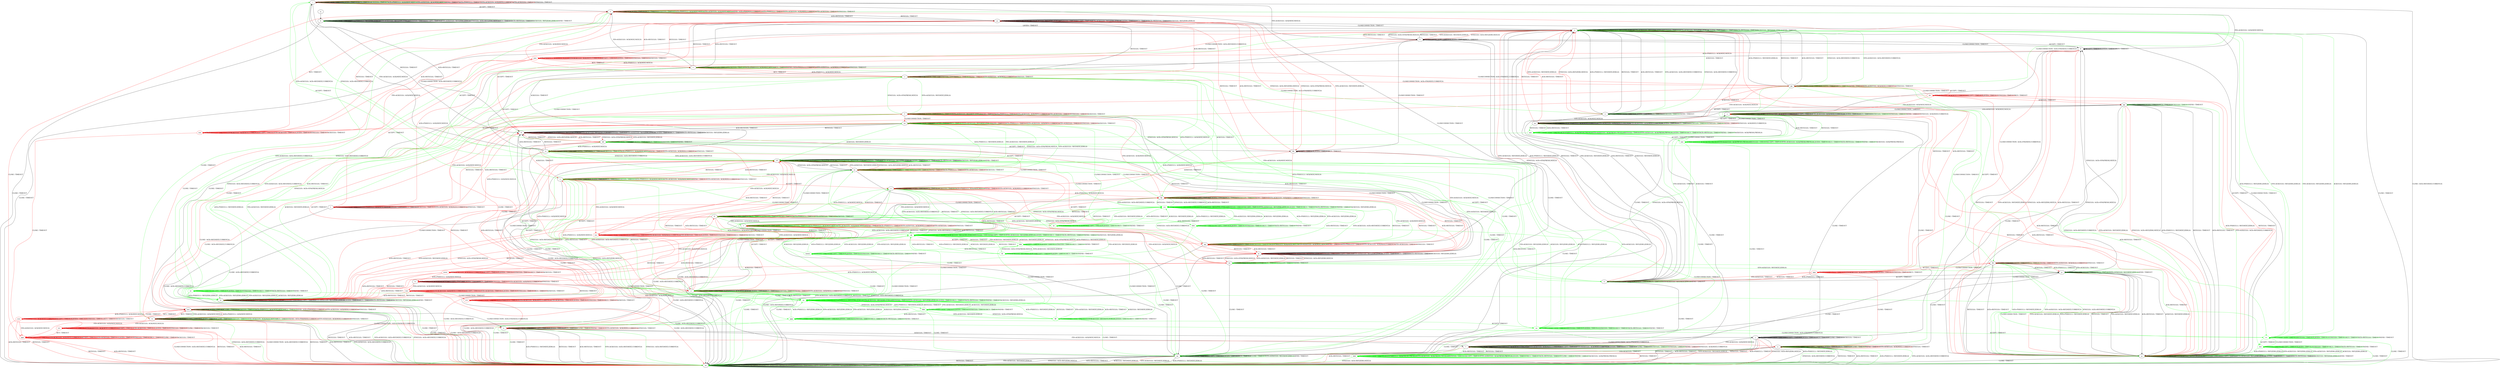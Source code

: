 digraph "" {
	graph ["Incoming time"=0.918083667755127,
		"Outgoing time"=1.6666431427001953,
		Output="{'States': 76, 'Transitions': 1099, 'Filename': '../results/tcp_rerun/TCP_Linux_Server-TCP_FreeBSD_Server-5.dot'}",
		Reference="{'States': 58, 'Transitions': 685, 'Filename': '../subjects/tcp/TCP_Linux_Server.dot'}",
		Solver=yices,
		Updated="{'States': 56, 'Transitions': 716, 'Filename': '../subjects/tcp/TCP_FreeBSD_Server.dot'}",
		"f-measure"=0.5027247956403269,
		precision=0.47126436781609193,
		recall=0.5386861313868613
	];
	a -> a	[key=0,
		label="CLOSECONNECTION / TIMEOUT"];
	a -> a	[key=1,
		label="ACCEPT / TIMEOUT"];
	a -> a	[key=2,
		label="LISTEN / TIMEOUT"];
	a -> a	[key=3,
		label="RCV / TIMEOUT"];
	a -> a	[key=4,
		label="CLOSE / TIMEOUT"];
	a -> a	[key=5,
		color=green,
		label="SEND / TIMEOUT"];
	a -> a	[key=6,
		color=red,
		label="SYN+ACK(V,V,0) / ACK(NEXT,CURRENT,0)"];
	a -> a	[key=7,
		color=red,
		label="SYN(V,V,0) / TIMEOUT"];
	a -> aa	[key=0,
		label="FIN+ACK(V,V,0) / TIMEOUT"];
	a -> aa	[key=1,
		label="ACK(V,V,0) / TIMEOUT"];
	a -> aa	[key=2,
		color=red,
		label="ACK+PSH(V,V,1) / TIMEOUT"];
	a -> ee	[key=0,
		label="RST(V,V,0) / TIMEOUT"];
	a -> ee	[key=1,
		label="ACK+RST(V,V,0) / TIMEOUT"];
	a -> ee	[key=2,
		color=green,
		label="ACK+PSH(V,V,1) / RST(NEXT,ZERO,0)"];
	a -> ee	[key=3,
		color=green,
		label="SYN+ACK(V,V,0) / ACK+RST(NEXT,CURRENT,0)"];
	a -> ee	[key=4,
		color=green,
		label="SYN(V,V,0) / ACK+RST(NEXT,CURRENT,0)"];
	b -> b	[key=0,
		label="CLOSECONNECTION / TIMEOUT"];
	b -> b	[key=1,
		label="LISTEN / TIMEOUT"];
	b -> b	[key=2,
		label="RCV / TIMEOUT"];
	b -> i	[key=0,
		label="FIN+ACK(V,V,0) / ACK(NEXT,NEXT,0)"];
	b -> t	[key=0,
		color=red,
		label="ACK+PSH(V,V,1) / ACK(NEXT,NEXT,0)"];
	b -> u	[key=0,
		label="RST(V,V,0) / TIMEOUT"];
	b -> u	[key=1,
		color=red,
		label="SYN+ACK(V,V,0) / RST(NEXT,ZERO,0)"];
	b -> u	[key=2,
		color=red,
		label="SYN(V,V,0) / ACK+RST(ZERO,NEXT,0)"];
	b -> u	[key=3,
		color=red,
		label="ACK+RST(V,V,0) / TIMEOUT"];
	b -> aa	[key=0,
		label="CLOSE / TIMEOUT"];
	b -> cc	[key=0,
		label="ACK(V,V,0) / TIMEOUT"];
	b -> ll	[key=0,
		label="ACCEPT / TIMEOUT"];
	c -> c	[key=0,
		label="ACCEPT / TIMEOUT"];
	c -> c	[key=1,
		label="LISTEN / TIMEOUT"];
	c -> c	[key=2,
		label="SYN(V,V,0) / TIMEOUT"];
	c -> c	[key=3,
		label="RCV / TIMEOUT"];
	c -> c	[key=4,
		color=green,
		label="SEND / TIMEOUT"];
	c -> c	[key=5,
		color=red,
		label="SYN+ACK(V,V,0) / ACK(NEXT,CURRENT,0)"];
	c -> c	[key=6,
		color=red,
		label="ACK(V,V,0) / TIMEOUT"];
	c -> f	[key=0,
		color=green,
		label="SYN+ACK(V,V,0) / RST(NEXT,ZERO,0)"];
	c -> o	[key=0,
		color=red,
		label="FIN+ACK(V,V,0) / ACK(NEXT,NEXT,0)"];
	c -> v	[key=0,
		color=red,
		label="ACK+PSH(V,V,1) / ACK(NEXT,NEXT,0)"];
	c -> aa	[key=0,
		color=green,
		label="CLOSE / TIMEOUT"];
	c -> dd	[key=0,
		color=green,
		label="CLOSECONNECTION / TIMEOUT"];
	c -> jj	[key=0,
		label="RST(V,V,0) / TIMEOUT"];
	c -> jj	[key=1,
		color=red,
		label="ACK+RST(V,V,0) / TIMEOUT"];
	c -> kk	[key=0,
		color=green,
		label="ACK+PSH(V,V,1) / ACK(NEXT,NEXT,0)"];
	c -> kk	[key=1,
		color=green,
		label="ACK(V,V,0) / TIMEOUT"];
	c -> mm	[key=0,
		color=red,
		label="CLOSE / TIMEOUT"];
	c -> pp	[key=0,
		color=red,
		label="CLOSECONNECTION / ACK+FIN(NEXT,CURRENT,0)"];
	c -> qq	[key=0,
		color=green,
		label="FIN+ACK(V,V,0) / ACK(NEXT,NEXT,0)"];
	zz	[color=green];
	c -> zz	[key=0,
		color=green,
		label="ACK+RST(V,V,0) / TIMEOUT"];
	d -> d	[key=0,
		label="CLOSECONNECTION / TIMEOUT"];
	d -> d	[key=1,
		label="ACK+PSH(V,V,1) / RST(ZERO,ZERO,0)"];
	d -> d	[key=2,
		label="SYN+ACK(V,V,0) / RST(ZERO,ZERO,0)"];
	d -> d	[key=3,
		label="RST(V,V,0) / TIMEOUT"];
	d -> d	[key=4,
		label="FIN+ACK(V,V,0) / RST(ZERO,ZERO,0)"];
	d -> d	[key=5,
		label="LISTEN / TIMEOUT"];
	d -> d	[key=6,
		label="RCV / TIMEOUT"];
	d -> d	[key=7,
		label="ACK+RST(V,V,0) / TIMEOUT"];
	d -> d	[key=8,
		label="ACK(V,V,0) / RST(ZERO,ZERO,0)"];
	d -> dd	[key=0,
		color=red,
		label="SYN(V,V,0) / ACK+SYN(FRESH,NEXT,0)"];
	d -> ee	[key=0,
		label="CLOSE / TIMEOUT"];
	d -> jj	[key=0,
		color=red,
		label="ACCEPT / TIMEOUT"];
	e -> e	[key=0,
		label="CLOSECONNECTION / TIMEOUT"];
	e -> e	[key=1,
		label="LISTEN / TIMEOUT"];
	e -> e	[key=2,
		label="RCV / TIMEOUT"];
	e -> e	[key=3,
		label="ACK(V,V,0) / TIMEOUT"];
	e -> e	[key=4,
		color=green,
		label="SEND / TIMEOUT"];
	e -> j	[key=0,
		label="CLOSE / TIMEOUT"];
	e -> u	[key=0,
		label="ACK+PSH(V,V,1) / RST(NEXT,ZERO,0)"];
	e -> u	[key=1,
		label="RST(V,V,0) / TIMEOUT"];
	e -> u	[key=2,
		label="ACK+RST(V,V,0) / TIMEOUT"];
	e -> u	[key=3,
		color=green,
		label="SYN+ACK(V,V,0) / ACK+RST(NEXT,CURRENT,0)"];
	e -> u	[key=4,
		color=green,
		label="SYN(V,V,0) / ACK+RST(NEXT,CURRENT,0)"];
	e -> u	[key=5,
		color=red,
		label="SYN+ACK(V,V,0) / RST(NEXT,ZERO,0)"];
	e -> u	[key=6,
		color=red,
		label="SYN(V,V,0) / ACK+RST(ZERO,NEXT,0)"];
	e -> gg	[key=0,
		label="ACCEPT / TIMEOUT"];
	e -> nn	[key=0,
		label="FIN+ACK(V,V,0) / ACK(NEXT,NEXT,0)"];
	f -> c	[key=0,
		color=green,
		label="SYN(V,V,0) / ACK+SYN(FRESH,NEXT,0)"];
	f -> f	[key=0,
		label="ACCEPT / TIMEOUT"];
	f -> f	[key=1,
		label="LISTEN / TIMEOUT"];
	f -> f	[key=2,
		label="RCV / TIMEOUT"];
	f -> f	[key=3,
		color=green,
		label="SYN+ACK(V,V,0) / RST(NEXT,ZERO,0)"];
	f -> f	[key=4,
		color=green,
		label="SEND / TIMEOUT"];
	f -> f	[key=5,
		color=red,
		label="ACK+PSH(V,V,1) / TIMEOUT"];
	f -> f	[key=6,
		color=red,
		label="SYN+ACK(V,V,0) / ACK(NEXT,CURRENT,0)"];
	f -> f	[key=7,
		color=red,
		label="FIN+ACK(V,V,0) / TIMEOUT"];
	f -> f	[key=8,
		color=red,
		label="SYN(V,V,0) / TIMEOUT"];
	f -> f	[key=9,
		color=red,
		label="ACK(V,V,0) / TIMEOUT"];
	f -> m	[key=0,
		label="RST(V,V,0) / TIMEOUT"];
	f -> m	[key=1,
		label="ACK+RST(V,V,0) / TIMEOUT"];
	f -> aa	[key=0,
		color=green,
		label="CLOSE / TIMEOUT"];
	f -> ee	[key=0,
		color=red,
		label="CLOSE / ACK+RST(NEXT,CURRENT,0)"];
	f -> ii	[key=0,
		color=green,
		label="CLOSECONNECTION / TIMEOUT"];
	f -> rr	[key=0,
		color=green,
		label="ACK+PSH(V,V,1) / RST(NEXT,ZERO,0)"];
	f -> rr	[key=1,
		color=green,
		label="FIN+ACK(V,V,0) / RST(NEXT,ZERO,0)"];
	f -> rr	[key=2,
		color=green,
		label="ACK(V,V,0) / RST(NEXT,ZERO,0)"];
	f -> uu	[key=0,
		color=red,
		label="CLOSECONNECTION / TIMEOUT"];
	g -> g	[key=0,
		label="ACK+PSH(V,V,1) / RST(ZERO,ZERO,0)"];
	g -> g	[key=1,
		label="SYN+ACK(V,V,0) / RST(ZERO,ZERO,0)"];
	g -> g	[key=2,
		label="RST(V,V,0) / TIMEOUT"];
	g -> g	[key=3,
		label="ACCEPT / TIMEOUT"];
	g -> g	[key=4,
		label="FIN+ACK(V,V,0) / RST(ZERO,ZERO,0)"];
	g -> g	[key=5,
		label="LISTEN / TIMEOUT"];
	g -> g	[key=6,
		label="RCV / TIMEOUT"];
	g -> g	[key=7,
		label="ACK+RST(V,V,0) / TIMEOUT"];
	g -> g	[key=8,
		label="ACK(V,V,0) / RST(ZERO,ZERO,0)"];
	g -> g	[key=9,
		color=green,
		label="SEND / TIMEOUT"];
	g -> u	[key=0,
		label="CLOSECONNECTION / TIMEOUT"];
	g -> ee	[key=0,
		label="CLOSE / TIMEOUT"];
	g -> ll	[key=0,
		label="SYN(V,V,0) / ACK+SYN(FRESH,NEXT,0)"];
	h -> h	[key=0,
		label="CLOSECONNECTION / TIMEOUT"];
	h -> h	[key=1,
		label="ACK+PSH(V,V,1) / RST(ZERO,ZERO,0)"];
	h -> h	[key=2,
		label="SYN+ACK(V,V,0) / RST(ZERO,ZERO,0)"];
	h -> h	[key=3,
		label="RST(V,V,0) / TIMEOUT"];
	h -> h	[key=4,
		label="ACCEPT / TIMEOUT"];
	h -> h	[key=5,
		label="FIN+ACK(V,V,0) / RST(ZERO,ZERO,0)"];
	h -> h	[key=6,
		label="SYN(V,V,0) / ACK+RST(ZERO,NEXT,0)"];
	h -> h	[key=7,
		label="RCV / TIMEOUT"];
	h -> h	[key=8,
		label="ACK+RST(V,V,0) / TIMEOUT"];
	h -> h	[key=9,
		label="ACK(V,V,0) / RST(ZERO,ZERO,0)"];
	h -> h	[key=10,
		color=green,
		label="SEND / TIMEOUT"];
	h -> u	[key=0,
		label="LISTEN / TIMEOUT"];
	h -> ee	[key=0,
		label="CLOSE / TIMEOUT"];
	i -> d	[key=0,
		label="RST(V,V,0) / TIMEOUT"];
	i -> d	[key=1,
		label="ACK+RST(V,V,0) / TIMEOUT"];
	i -> i	[key=0,
		label="CLOSECONNECTION / TIMEOUT"];
	i -> i	[key=1,
		label="LISTEN / TIMEOUT"];
	i -> i	[key=2,
		label="RCV / TIMEOUT"];
	i -> i	[key=3,
		label="ACK(V,V,0) / TIMEOUT"];
	i -> i	[key=4,
		color=green,
		label="ACK+PSH(V,V,1) / ACK(NEXT,NEXT,0)"];
	i -> i	[key=5,
		color=green,
		label="FIN+ACK(V,V,0) / ACK(NEXT,NEXT,0)"];
	i -> i	[key=6,
		color=green,
		label="SEND / TIMEOUT"];
	i -> i	[key=7,
		color=red,
		label="ACK+PSH(V,V,1) / TIMEOUT"];
	i -> i	[key=8,
		color=red,
		label="SYN+ACK(V,V,0) / ACK(NEXT,CURRENT,0)"];
	i -> i	[key=9,
		color=red,
		label="FIN+ACK(V,V,0) / TIMEOUT"];
	i -> i	[key=10,
		color=red,
		label="SYN(V,V,0) / TIMEOUT"];
	i -> o	[key=0,
		label="ACCEPT / TIMEOUT"];
	i -> ee	[key=0,
		label="CLOSE / ACK+RST(NEXT,CURRENT,0)"];
	i -> ff	[key=0,
		color=green,
		label="SYN+ACK(V,V,0) / ACK+RST(NEXT,CURRENT,0)"];
	i -> ff	[key=1,
		color=green,
		label="SYN(V,V,0) / ACK+RST(NEXT,CURRENT,0)"];
	j -> j	[key=0,
		label="CLOSECONNECTION / TIMEOUT"];
	j -> j	[key=1,
		label="ACCEPT / TIMEOUT"];
	j -> j	[key=2,
		label="LISTEN / TIMEOUT"];
	j -> j	[key=3,
		label="RCV / TIMEOUT"];
	j -> j	[key=4,
		label="CLOSE / TIMEOUT"];
	j -> j	[key=5,
		label="ACK(V,V,0) / TIMEOUT"];
	j -> l	[key=0,
		label="FIN+ACK(V,V,0) / ACK(NEXT,NEXT,0)"];
	j -> ee	[key=0,
		label="ACK+PSH(V,V,1) / RST(NEXT,ZERO,0)"];
	j -> ee	[key=1,
		label="RST(V,V,0) / TIMEOUT"];
	j -> ee	[key=2,
		label="ACK+RST(V,V,0) / TIMEOUT"];
	j -> ee	[key=3,
		color=red,
		label="SYN+ACK(V,V,0) / RST(NEXT,ZERO,0)"];
	j -> ee	[key=4,
		color=red,
		label="SYN(V,V,0) / ACK+RST(ZERO,NEXT,0)"];
	k -> k	[key=0,
		label="ACK+PSH(V,V,1) / ACK(NEXT,NEXT,0)"];
	k -> k	[key=1,
		label="ACCEPT / TIMEOUT"];
	k -> k	[key=2,
		label="LISTEN / TIMEOUT"];
	k -> k	[key=3,
		label="RCV / TIMEOUT"];
	k -> k	[key=4,
		label="ACK(V,V,0) / TIMEOUT"];
	k -> k	[key=5,
		color=red,
		label="SYN+ACK(V,V,0) / ACK(NEXT,CURRENT,0)"];
	k -> k	[key=6,
		color=red,
		label="SYN(V,V,0) / TIMEOUT"];
	k -> y	[key=0,
		color=red,
		label="CLOSECONNECTION / TIMEOUT"];
	k -> ee	[key=0,
		label="CLOSE / ACK+RST(NEXT,CURRENT,0)"];
	k -> rr	[key=0,
		color=red,
		label="RST(V,V,0) / TIMEOUT"];
	k -> rr	[key=1,
		color=red,
		label="ACK+RST(V,V,0) / TIMEOUT"];
	xxx	[color=red];
	k -> xxx	[key=0,
		color=red,
		label="FIN+ACK(V,V,0) / ACK(NEXT,NEXT,0)"];
	l -> l	[key=0,
		label="CLOSECONNECTION / TIMEOUT"];
	l -> l	[key=1,
		label="ACK+PSH(V,V,1) / ACK(NEXT,CURRENT,0)"];
	l -> l	[key=2,
		label="SYN+ACK(V,V,0) / ACK(NEXT,CURRENT,0)"];
	l -> l	[key=3,
		label="ACCEPT / TIMEOUT"];
	l -> l	[key=4,
		label="FIN+ACK(V,V,0) / ACK(NEXT,CURRENT,0)"];
	l -> l	[key=5,
		label="LISTEN / TIMEOUT"];
	l -> l	[key=6,
		label="RCV / TIMEOUT"];
	l -> l	[key=7,
		label="CLOSE / TIMEOUT"];
	l -> l	[key=8,
		label="ACK(V,V,0) / TIMEOUT"];
	l -> l	[key=9,
		color=green,
		label="SYN(V,V,0) / TIMEOUT"];
	l -> l	[key=10,
		color=green,
		label="SEND / TIMEOUT"];
	l -> l	[key=11,
		color=red,
		label="SYN(V,V,0) / ACK(NEXT,CURRENT,0)"];
	l -> ee	[key=0,
		color=red,
		label="RST(V,V,0) / TIMEOUT"];
	l -> ee	[key=1,
		color=red,
		label="ACK+RST(V,V,0) / TIMEOUT"];
	ddd	[color=green];
	l -> ddd	[key=0,
		color=green,
		label="RST(V,V,0) / TIMEOUT"];
	l -> ddd	[key=1,
		color=green,
		label="ACK+RST(V,V,0) / TIMEOUT"];
	m -> d	[key=0,
		color=red,
		label="CLOSECONNECTION / TIMEOUT"];
	m -> m	[key=0,
		label="ACK+PSH(V,V,1) / RST(ZERO,ZERO,0)"];
	m -> m	[key=1,
		label="SYN+ACK(V,V,0) / RST(ZERO,ZERO,0)"];
	m -> m	[key=2,
		label="RST(V,V,0) / TIMEOUT"];
	m -> m	[key=3,
		label="ACCEPT / TIMEOUT"];
	m -> m	[key=4,
		label="FIN+ACK(V,V,0) / RST(ZERO,ZERO,0)"];
	m -> m	[key=5,
		label="LISTEN / TIMEOUT"];
	m -> m	[key=6,
		label="RCV / TIMEOUT"];
	m -> m	[key=7,
		label="ACK+RST(V,V,0) / TIMEOUT"];
	m -> m	[key=8,
		label="ACK(V,V,0) / RST(ZERO,ZERO,0)"];
	m -> ee	[key=0,
		label="CLOSE / TIMEOUT"];
	m -> oo	[key=0,
		color=red,
		label="SYN(V,V,0) / ACK+SYN(FRESH,NEXT,0)"];
	n -> j	[key=0,
		label="ACK(V,V,0) / TIMEOUT"];
	n -> l	[key=0,
		label="FIN+ACK(V,V,0) / ACK(NEXT,NEXT,0)"];
	n -> n	[key=0,
		label="CLOSECONNECTION / TIMEOUT"];
	n -> n	[key=1,
		label="ACCEPT / TIMEOUT"];
	n -> n	[key=2,
		label="LISTEN / TIMEOUT"];
	n -> n	[key=3,
		label="RCV / TIMEOUT"];
	n -> n	[key=4,
		label="CLOSE / TIMEOUT"];
	n -> n	[key=5,
		color=green,
		label="SEND / TIMEOUT"];
	n -> n	[key=6,
		color=red,
		label="SYN+ACK(V,V,0) / ACK(NEXT,CURRENT,0)"];
	n -> n	[key=7,
		color=red,
		label="SYN(V,V,0) / TIMEOUT"];
	n -> ee	[key=0,
		label="ACK+PSH(V,V,1) / RST(NEXT,ZERO,0)"];
	n -> ee	[key=1,
		label="RST(V,V,0) / TIMEOUT"];
	n -> ee	[key=2,
		label="ACK+RST(V,V,0) / TIMEOUT"];
	n -> ee	[key=3,
		color=green,
		label="SYN+ACK(V,V,0) / ACK+RST(NEXT,CURRENT,0)"];
	n -> ee	[key=4,
		color=green,
		label="SYN(V,V,0) / ACK+RST(NEXT,CURRENT,0)"];
	o -> o	[key=0,
		label="ACCEPT / TIMEOUT"];
	o -> o	[key=1,
		label="LISTEN / TIMEOUT"];
	o -> o	[key=2,
		label="RCV / TIMEOUT"];
	o -> o	[key=3,
		label="ACK(V,V,0) / TIMEOUT"];
	o -> o	[key=4,
		color=green,
		label="ACK+PSH(V,V,1) / ACK(NEXT,NEXT,0)"];
	o -> o	[key=5,
		color=green,
		label="FIN+ACK(V,V,0) / ACK(NEXT,NEXT,0)"];
	o -> o	[key=6,
		color=green,
		label="SEND / ACK+PSH(NEXT,CURRENT,1)"];
	o -> o	[key=7,
		color=red,
		label="ACK+PSH(V,V,1) / TIMEOUT"];
	o -> o	[key=8,
		color=red,
		label="SYN+ACK(V,V,0) / ACK(NEXT,CURRENT,0)"];
	o -> o	[key=9,
		color=red,
		label="FIN+ACK(V,V,0) / TIMEOUT"];
	o -> o	[key=10,
		color=red,
		label="SYN(V,V,0) / TIMEOUT"];
	o -> w	[key=0,
		color=green,
		label="CLOSE / TIMEOUT"];
	o -> jj	[key=0,
		label="RST(V,V,0) / TIMEOUT"];
	o -> jj	[key=1,
		label="ACK+RST(V,V,0) / TIMEOUT"];
	o -> pp	[key=0,
		color=green,
		label="CLOSECONNECTION / ACK+FIN(NEXT,CURRENT,0)"];
	o -> rr	[key=0,
		color=green,
		label="SYN+ACK(V,V,0) / ACK+RST(NEXT,CURRENT,0)"];
	o -> rr	[key=1,
		color=green,
		label="SYN(V,V,0) / ACK+RST(NEXT,CURRENT,0)"];
	ppp	[color=red];
	o -> ppp	[key=0,
		color=red,
		label="CLOSE / TIMEOUT"];
	qqq	[color=red];
	o -> qqq	[key=0,
		color=red,
		label="CLOSECONNECTION / ACK+FIN(NEXT,CURRENT,0)"];
	p -> g	[key=0,
		label="ACK+PSH(V,V,1) / RST(NEXT,ZERO,0)"];
	p -> g	[key=1,
		label="RST(V,V,0) / TIMEOUT"];
	p -> g	[key=2,
		label="FIN+ACK(V,V,0) / RST(NEXT,ZERO,0)"];
	p -> g	[key=3,
		label="ACK+RST(V,V,0) / TIMEOUT"];
	p -> g	[key=4,
		label="ACK(V,V,0) / RST(NEXT,ZERO,0)"];
	p -> g	[key=5,
		color=red,
		label="SYN+ACK(V,V,0) / RST(NEXT,ZERO,0)"];
	p -> p	[key=0,
		label="ACCEPT / TIMEOUT"];
	p -> p	[key=1,
		label="LISTEN / TIMEOUT"];
	p -> p	[key=2,
		label="RCV / TIMEOUT"];
	p -> p	[key=3,
		color=green,
		label="SYN+ACK(V,V,0) / RST(NEXT,ZERO,0)"];
	p -> p	[key=4,
		color=green,
		label="SEND / TIMEOUT"];
	p -> aa	[key=0,
		label="CLOSE / TIMEOUT"];
	p -> ii	[key=0,
		label="CLOSECONNECTION / TIMEOUT"];
	p -> ll	[key=0,
		label="SYN(V,V,0) / ACK+SYN(FRESH,NEXT,0)"];
	q -> h	[key=0];
	r -> r	[key=0,
		label="ACCEPT / TIMEOUT"];
	r -> r	[key=1,
		label="LISTEN / TIMEOUT"];
	r -> r	[key=2,
		label="RCV / TIMEOUT"];
	r -> r	[key=3,
		label="ACK(V,V,0) / TIMEOUT"];
	r -> r	[key=4,
		color=green,
		label="ACK+PSH(V,V,1) / ACK(NEXT,NEXT,0)"];
	r -> r	[key=5,
		color=green,
		label="FIN+ACK(V,V,0) / ACK(NEXT,NEXT,0)"];
	r -> r	[key=6,
		color=green,
		label="SEND / TIMEOUT"];
	r -> r	[key=7,
		color=red,
		label="ACK+PSH(V,V,1) / TIMEOUT"];
	r -> r	[key=8,
		color=red,
		label="SYN+ACK(V,V,0) / ACK(NEXT,CURRENT,0)"];
	r -> r	[key=9,
		color=red,
		label="FIN+ACK(V,V,0) / TIMEOUT"];
	r -> r	[key=10,
		color=red,
		label="SYN(V,V,0) / TIMEOUT"];
	r -> z	[key=0,
		color=green,
		label="CLOSECONNECTION / TIMEOUT"];
	r -> ee	[key=0,
		label="CLOSE / ACK+RST(NEXT,CURRENT,0)"];
	r -> rr	[key=0,
		color=red,
		label="RST(V,V,0) / TIMEOUT"];
	r -> rr	[key=1,
		color=red,
		label="ACK+RST(V,V,0) / TIMEOUT"];
	jjj	[color=green];
	r -> jjj	[key=0,
		color=green,
		label="SYN+ACK(V,V,0) / ACK+RST(NEXT,CURRENT,0)"];
	r -> jjj	[key=1,
		color=green,
		label="RST(V,V,0) / TIMEOUT"];
	r -> jjj	[key=2,
		color=green,
		label="SYN(V,V,0) / ACK+RST(NEXT,CURRENT,0)"];
	r -> jjj	[key=3,
		color=green,
		label="ACK+RST(V,V,0) / TIMEOUT"];
	sss	[color=red];
	r -> sss	[key=0,
		color=red,
		label="CLOSECONNECTION / TIMEOUT"];
	s -> g	[key=0,
		color=red,
		label="RST(V,V,0) / TIMEOUT"];
	s -> g	[key=1,
		color=red,
		label="ACK+RST(V,V,0) / TIMEOUT"];
	s -> l	[key=0,
		label="CLOSE / TIMEOUT"];
	s -> s	[key=0,
		label="ACK+PSH(V,V,1) / ACK(NEXT,CURRENT,0)"];
	s -> s	[key=1,
		label="SYN+ACK(V,V,0) / ACK(NEXT,CURRENT,0)"];
	s -> s	[key=2,
		label="ACCEPT / TIMEOUT"];
	s -> s	[key=3,
		label="FIN+ACK(V,V,0) / ACK(NEXT,CURRENT,0)"];
	s -> s	[key=4,
		label="LISTEN / TIMEOUT"];
	s -> s	[key=5,
		label="RCV / TIMEOUT"];
	s -> s	[key=6,
		label="ACK(V,V,0) / TIMEOUT"];
	s -> s	[key=7,
		color=green,
		label="SYN(V,V,0) / TIMEOUT"];
	s -> s	[key=8,
		color=green,
		label="SEND / TIMEOUT"];
	s -> s	[key=9,
		color=red,
		label="SYN(V,V,0) / ACK(NEXT,CURRENT,0)"];
	s -> nn	[key=0,
		label="CLOSECONNECTION / TIMEOUT"];
	eee	[color=green];
	s -> eee	[key=0,
		color=green,
		label="RST(V,V,0) / TIMEOUT"];
	s -> eee	[key=1,
		color=green,
		label="ACK+RST(V,V,0) / TIMEOUT"];
	t -> d	[key=0,
		color=red,
		label="RST(V,V,0) / TIMEOUT"];
	t -> d	[key=1,
		color=red,
		label="ACK+RST(V,V,0) / TIMEOUT"];
	t -> t	[key=0,
		label="CLOSECONNECTION / TIMEOUT"];
	t -> t	[key=1,
		label="ACK+PSH(V,V,1) / ACK(NEXT,NEXT,0)"];
	t -> t	[key=2,
		label="LISTEN / TIMEOUT"];
	t -> t	[key=3,
		label="RCV / TIMEOUT"];
	t -> t	[key=4,
		label="ACK(V,V,0) / TIMEOUT"];
	t -> t	[key=5,
		color=red,
		label="SYN+ACK(V,V,0) / ACK(NEXT,CURRENT,0)"];
	t -> t	[key=6,
		color=red,
		label="SYN(V,V,0) / TIMEOUT"];
	t -> ee	[key=0,
		label="CLOSE / ACK+RST(NEXT,CURRENT,0)"];
	t -> uu	[key=0,
		color=red,
		label="FIN+ACK(V,V,0) / ACK(NEXT,NEXT,0)"];
	nnn	[color=red];
	t -> nnn	[key=0,
		color=red,
		label="ACCEPT / TIMEOUT"];
	u -> b	[key=0,
		label="SYN(V,V,0) / ACK+SYN(FRESH,NEXT,0)"];
	u -> g	[key=0,
		label="ACCEPT / TIMEOUT"];
	u -> u	[key=0,
		label="CLOSECONNECTION / TIMEOUT"];
	u -> u	[key=1,
		label="ACK+PSH(V,V,1) / RST(ZERO,ZERO,0)"];
	u -> u	[key=2,
		label="SYN+ACK(V,V,0) / RST(ZERO,ZERO,0)"];
	u -> u	[key=3,
		label="RST(V,V,0) / TIMEOUT"];
	u -> u	[key=4,
		label="FIN+ACK(V,V,0) / RST(ZERO,ZERO,0)"];
	u -> u	[key=5,
		label="LISTEN / TIMEOUT"];
	u -> u	[key=6,
		label="RCV / TIMEOUT"];
	u -> u	[key=7,
		label="ACK+RST(V,V,0) / TIMEOUT"];
	u -> u	[key=8,
		label="ACK(V,V,0) / RST(ZERO,ZERO,0)"];
	u -> u	[key=9,
		color=green,
		label="SEND / TIMEOUT"];
	u -> ee	[key=0,
		label="CLOSE / TIMEOUT"];
	v -> c	[key=0,
		color=red,
		label="RCV / TIMEOUT"];
	v -> e	[key=0,
		color=green,
		label="CLOSECONNECTION / ACK+FIN(NEXT,CURRENT,0)"];
	v -> o	[key=0,
		label="FIN+ACK(V,V,0) / ACK(NEXT,NEXT,0)"];
	v -> v	[key=0,
		label="ACCEPT / TIMEOUT"];
	v -> v	[key=1,
		label="LISTEN / TIMEOUT"];
	v -> v	[key=2,
		label="ACK(V,V,0) / TIMEOUT"];
	v -> v	[key=3,
		color=green,
		label="ACK+PSH(V,V,1) / ACK(NEXT,NEXT,0)"];
	v -> v	[key=4,
		color=green,
		label="RCV / TIMEOUT"];
	v -> v	[key=5,
		color=green,
		label="SEND / ACK+PSH(NEXT,CURRENT,1)"];
	v -> v	[key=6,
		color=red,
		label="SYN+ACK(V,V,0) / ACK(NEXT,CURRENT,0)"];
	v -> v	[key=7,
		color=red,
		label="SYN(V,V,0) / TIMEOUT"];
	v -> jj	[key=0,
		label="RST(V,V,0) / TIMEOUT"];
	v -> jj	[key=1,
		label="ACK+RST(V,V,0) / TIMEOUT"];
	v -> mm	[key=0,
		label="CLOSE / TIMEOUT"];
	v -> pp	[key=0,
		color=red,
		label="CLOSECONNECTION / ACK+FIN(NEXT,CURRENT,0)"];
	v -> rr	[key=0,
		color=green,
		label="SYN+ACK(V,V,0) / ACK+RST(NEXT,CURRENT,0)"];
	v -> rr	[key=1,
		color=green,
		label="SYN(V,V,0) / ACK+RST(NEXT,CURRENT,0)"];
	v -> nnn	[key=0,
		color=red,
		label="ACK+PSH(V,V,1) / ACK(NEXT,NEXT,0)"];
	w -> a	[key=0,
		color=green,
		label="CLOSECONNECTION / ACK+FIN(NEXT,CURRENT,0)"];
	w -> w	[key=0,
		label="ACK+PSH(V,V,1) / ACK(NEXT,NEXT,0)"];
	w -> w	[key=1,
		label="ACCEPT / TIMEOUT"];
	w -> w	[key=2,
		label="LISTEN / TIMEOUT"];
	w -> w	[key=3,
		label="CLOSE / TIMEOUT"];
	w -> w	[key=4,
		label="ACK(V,V,0) / TIMEOUT"];
	w -> w	[key=5,
		color=green,
		label="FIN+ACK(V,V,0) / ACK(NEXT,NEXT,0)"];
	w -> w	[key=6,
		color=green,
		label="RCV / TIMEOUT"];
	w -> w	[key=7,
		color=green,
		label="SEND / ACK+PSH(NEXT,CURRENT,1)"];
	w -> w	[key=8,
		color=red,
		label="SYN+ACK(V,V,0) / ACK(NEXT,CURRENT,0)"];
	w -> w	[key=9,
		color=red,
		label="SYN(V,V,0) / TIMEOUT"];
	w -> ee	[key=0,
		label="RST(V,V,0) / TIMEOUT"];
	w -> ee	[key=1,
		label="ACK+RST(V,V,0) / TIMEOUT"];
	w -> ee	[key=2,
		color=green,
		label="SYN+ACK(V,V,0) / ACK+RST(NEXT,CURRENT,0)"];
	w -> ee	[key=3,
		color=green,
		label="SYN(V,V,0) / ACK+RST(NEXT,CURRENT,0)"];
	w -> ee	[key=4,
		color=red,
		label="CLOSECONNECTION / ACK+RST(NEXT,CURRENT,0)"];
	w -> mm	[key=0,
		color=red,
		label="RCV / TIMEOUT"];
	rrr	[color=red];
	w -> rrr	[key=0,
		color=red,
		label="FIN+ACK(V,V,0) / ACK(NEXT,NEXT,0)"];
	x -> m	[key=0,
		color=red,
		label="RST(V,V,0) / TIMEOUT"];
	x -> m	[key=1,
		color=red,
		label="ACK+RST(V,V,0) / TIMEOUT"];
	x -> r	[key=0,
		color=green,
		label="FIN+ACK(V,V,0) / ACK(NEXT,NEXT,0)"];
	x -> x	[key=0,
		label="ACCEPT / TIMEOUT"];
	x -> x	[key=1,
		label="LISTEN / TIMEOUT"];
	x -> x	[key=2,
		label="RCV / TIMEOUT"];
	x -> x	[key=3,
		label="ACK(V,V,0) / TIMEOUT"];
	x -> x	[key=4,
		color=green,
		label="ACK+PSH(V,V,1) / ACK(NEXT,NEXT,0)"];
	x -> x	[key=5,
		color=green,
		label="SEND / TIMEOUT"];
	x -> x	[key=6,
		color=red,
		label="SYN+ACK(V,V,0) / ACK(NEXT,CURRENT,0)"];
	x -> x	[key=7,
		color=red,
		label="SYN(V,V,0) / TIMEOUT"];
	x -> y	[key=0,
		color=green,
		label="CLOSECONNECTION / TIMEOUT"];
	x -> cc	[key=0,
		color=red,
		label="CLOSECONNECTION / TIMEOUT"];
	x -> ee	[key=0,
		label="CLOSE / ACK+RST(NEXT,CURRENT,0)"];
	x -> kk	[key=0,
		color=red,
		label="ACK+PSH(V,V,1) / ACK(NEXT,NEXT,0)"];
	x -> qq	[key=0,
		color=red,
		label="FIN+ACK(V,V,0) / ACK(NEXT,NEXT,0)"];
	x -> jjj	[key=0,
		color=green,
		label="SYN+ACK(V,V,0) / ACK+RST(NEXT,CURRENT,0)"];
	x -> jjj	[key=1,
		color=green,
		label="RST(V,V,0) / TIMEOUT"];
	x -> jjj	[key=2,
		color=green,
		label="SYN(V,V,0) / ACK+RST(NEXT,CURRENT,0)"];
	x -> jjj	[key=3,
		color=green,
		label="ACK+RST(V,V,0) / TIMEOUT"];
	y -> y	[key=0,
		label="CLOSECONNECTION / TIMEOUT"];
	y -> y	[key=1,
		label="ACK+PSH(V,V,1) / ACK(NEXT,NEXT,0)"];
	y -> y	[key=2,
		label="LISTEN / TIMEOUT"];
	y -> y	[key=3,
		label="RCV / TIMEOUT"];
	y -> y	[key=4,
		label="ACK(V,V,0) / TIMEOUT"];
	y -> y	[key=5,
		color=green,
		label="SEND / TIMEOUT"];
	y -> y	[key=6,
		color=red,
		label="SYN+ACK(V,V,0) / ACK(NEXT,CURRENT,0)"];
	y -> y	[key=7,
		color=red,
		label="SYN(V,V,0) / TIMEOUT"];
	y -> z	[key=0,
		color=green,
		label="FIN+ACK(V,V,0) / ACK(NEXT,NEXT,0)"];
	y -> cc	[key=0,
		color=green,
		label="ACCEPT / TIMEOUT"];
	y -> ee	[key=0,
		label="CLOSE / ACK+RST(NEXT,CURRENT,0)"];
	y -> ff	[key=0,
		color=red,
		label="RST(V,V,0) / TIMEOUT"];
	y -> ff	[key=1,
		color=red,
		label="ACK+RST(V,V,0) / TIMEOUT"];
	y -> kk	[key=0,
		color=red,
		label="ACCEPT / TIMEOUT"];
	yy	[color=green];
	y -> yy	[key=0,
		color=green,
		label="SYN+ACK(V,V,0) / ACK+RST(NEXT,CURRENT,0)"];
	y -> yy	[key=1,
		color=green,
		label="RST(V,V,0) / TIMEOUT"];
	y -> yy	[key=2,
		color=green,
		label="SYN(V,V,0) / ACK+RST(NEXT,CURRENT,0)"];
	y -> yy	[key=3,
		color=green,
		label="ACK+RST(V,V,0) / TIMEOUT"];
	vvv	[color=red];
	y -> vvv	[key=0,
		color=red,
		label="FIN+ACK(V,V,0) / ACK(NEXT,NEXT,0)"];
	z -> i	[key=0,
		color=green,
		label="ACCEPT / TIMEOUT"];
	z -> x	[key=0,
		color=red,
		label="ACCEPT / TIMEOUT"];
	z -> y	[key=0,
		color=red,
		label="ACK+PSH(V,V,1) / ACK(NEXT,NEXT,0)"];
	z -> z	[key=0,
		label="CLOSECONNECTION / TIMEOUT"];
	z -> z	[key=1,
		label="LISTEN / TIMEOUT"];
	z -> z	[key=2,
		label="RCV / TIMEOUT"];
	z -> z	[key=3,
		label="ACK(V,V,0) / TIMEOUT"];
	z -> z	[key=4,
		color=green,
		label="ACK+PSH(V,V,1) / ACK(NEXT,NEXT,0)"];
	z -> z	[key=5,
		color=green,
		label="FIN+ACK(V,V,0) / ACK(NEXT,NEXT,0)"];
	z -> z	[key=6,
		color=green,
		label="SEND / TIMEOUT"];
	z -> z	[key=7,
		color=red,
		label="SYN+ACK(V,V,0) / ACK(NEXT,CURRENT,0)"];
	z -> z	[key=8,
		color=red,
		label="SYN(V,V,0) / TIMEOUT"];
	z -> ee	[key=0,
		label="CLOSE / ACK+RST(NEXT,CURRENT,0)"];
	z -> ff	[key=0,
		color=red,
		label="RST(V,V,0) / TIMEOUT"];
	z -> ff	[key=1,
		color=red,
		label="ACK+RST(V,V,0) / TIMEOUT"];
	z -> yy	[key=0,
		color=green,
		label="SYN+ACK(V,V,0) / ACK+RST(NEXT,CURRENT,0)"];
	z -> yy	[key=1,
		color=green,
		label="RST(V,V,0) / TIMEOUT"];
	z -> yy	[key=2,
		color=green,
		label="SYN(V,V,0) / ACK+RST(NEXT,CURRENT,0)"];
	z -> yy	[key=3,
		color=green,
		label="ACK+RST(V,V,0) / TIMEOUT"];
	z -> sss	[key=0,
		color=red,
		label="FIN+ACK(V,V,0) / ACK(NEXT,NEXT,0)"];
	aa -> aa	[key=0,
		label="CLOSECONNECTION / TIMEOUT"];
	aa -> aa	[key=1,
		label="ACCEPT / TIMEOUT"];
	aa -> aa	[key=2,
		label="LISTEN / TIMEOUT"];
	aa -> aa	[key=3,
		label="RCV / TIMEOUT"];
	aa -> aa	[key=4,
		label="CLOSE / TIMEOUT"];
	aa -> aa	[key=5,
		color=green,
		label="SYN+ACK(V,V,0) / RST(NEXT,ZERO,0)"];
	aa -> aa	[key=6,
		color=green,
		label="SEND / TIMEOUT"];
	aa -> ee	[key=0,
		label="ACK+PSH(V,V,1) / RST(NEXT,ZERO,0)"];
	aa -> ee	[key=1,
		label="RST(V,V,0) / TIMEOUT"];
	aa -> ee	[key=2,
		label="FIN+ACK(V,V,0) / RST(NEXT,ZERO,0)"];
	aa -> ee	[key=3,
		label="SYN(V,V,0) / ACK+RST(ZERO,NEXT,0)"];
	aa -> ee	[key=4,
		label="ACK+RST(V,V,0) / TIMEOUT"];
	aa -> ee	[key=5,
		label="ACK(V,V,0) / RST(NEXT,ZERO,0)"];
	aa -> ee	[key=6,
		color=red,
		label="SYN+ACK(V,V,0) / RST(NEXT,ZERO,0)"];
	bb -> b	[key=0,
		label="CLOSECONNECTION / TIMEOUT"];
	bb -> x	[key=0,
		color=red,
		label="ACK(V,V,0) / TIMEOUT"];
	bb -> aa	[key=0,
		label="CLOSE / TIMEOUT"];
	bb -> bb	[key=0,
		label="ACCEPT / TIMEOUT"];
	bb -> bb	[key=1,
		label="LISTEN / TIMEOUT"];
	bb -> bb	[key=2,
		label="RCV / TIMEOUT"];
	bb -> jj	[key=0,
		color=red,
		label="SYN+ACK(V,V,0) / RST(NEXT,ZERO,0)"];
	bb -> jj	[key=1,
		color=red,
		label="RST(V,V,0) / TIMEOUT"];
	bb -> jj	[key=2,
		color=red,
		label="SYN(V,V,0) / ACK+RST(ZERO,NEXT,0)"];
	bb -> jj	[key=3,
		color=red,
		label="ACK+RST(V,V,0) / TIMEOUT"];
	bb -> kk	[key=0,
		color=red,
		label="ACK+PSH(V,V,1) / ACK(NEXT,NEXT,0)"];
	bb -> qq	[key=0,
		color=red,
		label="FIN+ACK(V,V,0) / ACK(NEXT,NEXT,0)"];
	cc -> d	[key=0,
		label="RST(V,V,0) / TIMEOUT"];
	cc -> d	[key=1,
		label="ACK+RST(V,V,0) / TIMEOUT"];
	cc -> i	[key=0,
		label="FIN+ACK(V,V,0) / ACK(NEXT,NEXT,0)"];
	cc -> t	[key=0,
		color=red,
		label="ACK+PSH(V,V,1) / ACK(NEXT,NEXT,0)"];
	cc -> v	[key=0,
		label="ACCEPT / TIMEOUT"];
	cc -> cc	[key=0,
		label="CLOSECONNECTION / TIMEOUT"];
	cc -> cc	[key=1,
		label="LISTEN / TIMEOUT"];
	cc -> cc	[key=2,
		label="RCV / TIMEOUT"];
	cc -> cc	[key=3,
		label="ACK(V,V,0) / TIMEOUT"];
	cc -> cc	[key=4,
		color=green,
		label="ACK+PSH(V,V,1) / ACK(NEXT,NEXT,0)"];
	cc -> cc	[key=5,
		color=green,
		label="SEND / TIMEOUT"];
	cc -> cc	[key=6,
		color=red,
		label="SYN+ACK(V,V,0) / ACK(NEXT,CURRENT,0)"];
	cc -> cc	[key=7,
		color=red,
		label="SYN(V,V,0) / TIMEOUT"];
	cc -> ee	[key=0,
		label="CLOSE / ACK+RST(NEXT,CURRENT,0)"];
	cc -> ff	[key=0,
		color=green,
		label="SYN+ACK(V,V,0) / ACK+RST(NEXT,CURRENT,0)"];
	cc -> ff	[key=1,
		color=green,
		label="SYN(V,V,0) / ACK+RST(NEXT,CURRENT,0)"];
	dd -> d	[key=0,
		color=red,
		label="SYN+ACK(V,V,0) / RST(NEXT,ZERO,0)"];
	dd -> d	[key=1,
		color=red,
		label="RST(V,V,0) / TIMEOUT"];
	dd -> d	[key=2,
		color=red,
		label="SYN(V,V,0) / ACK+RST(ZERO,NEXT,0)"];
	dd -> d	[key=3,
		color=red,
		label="ACK+RST(V,V,0) / TIMEOUT"];
	dd -> y	[key=0,
		color=red,
		label="ACK+PSH(V,V,1) / ACK(NEXT,NEXT,0)"];
	dd -> z	[key=0,
		color=red,
		label="ACK(V,V,0) / TIMEOUT"];
	dd -> aa	[key=0,
		label="CLOSE / TIMEOUT"];
	dd -> bb	[key=0,
		label="ACCEPT / TIMEOUT"];
	dd -> cc	[key=0,
		color=green,
		label="ACK+PSH(V,V,1) / ACK(NEXT,NEXT,0)"];
	dd -> dd	[key=0,
		label="CLOSECONNECTION / TIMEOUT"];
	dd -> dd	[key=1,
		label="LISTEN / TIMEOUT"];
	dd -> dd	[key=2,
		label="RCV / TIMEOUT"];
	dd -> dd	[key=3,
		color=green,
		label="SYN(V,V,0) / TIMEOUT"];
	dd -> dd	[key=4,
		color=green,
		label="SEND / TIMEOUT"];
	dd -> ii	[key=0,
		color=green,
		label="SYN+ACK(V,V,0) / RST(NEXT,ZERO,0)"];
	vv	[color=green];
	dd -> vv	[key=0,
		color=green,
		label="ACK+RST(V,V,0) / TIMEOUT"];
	dd -> sss	[key=0,
		color=red,
		label="FIN+ACK(V,V,0) / ACK(NEXT,NEXT,0)"];
	ee -> ee	[key=0,
		label="CLOSECONNECTION / TIMEOUT"];
	ee -> ee	[key=1,
		label="ACK+PSH(V,V,1) / RST(ZERO,ZERO,0)"];
	ee -> ee	[key=2,
		label="SYN+ACK(V,V,0) / RST(ZERO,ZERO,0)"];
	ee -> ee	[key=3,
		label="RST(V,V,0) / TIMEOUT"];
	ee -> ee	[key=4,
		label="ACCEPT / TIMEOUT"];
	ee -> ee	[key=5,
		label="FIN+ACK(V,V,0) / RST(ZERO,ZERO,0)"];
	ee -> ee	[key=6,
		label="LISTEN / TIMEOUT"];
	ee -> ee	[key=7,
		label="SYN(V,V,0) / ACK+RST(ZERO,NEXT,0)"];
	ee -> ee	[key=8,
		label="RCV / TIMEOUT"];
	ee -> ee	[key=9,
		label="ACK+RST(V,V,0) / TIMEOUT"];
	ee -> ee	[key=10,
		label="CLOSE / TIMEOUT"];
	ee -> ee	[key=11,
		label="ACK(V,V,0) / RST(ZERO,ZERO,0)"];
	ee -> ee	[key=12,
		color=green,
		label="SEND / TIMEOUT"];
	ff -> m	[key=0,
		color=red,
		label="ACCEPT / TIMEOUT"];
	ff -> u	[key=0,
		color=green,
		label="ACCEPT / TIMEOUT"];
	ff -> ee	[key=0,
		label="CLOSE / TIMEOUT"];
	ff -> ff	[key=0,
		label="CLOSECONNECTION / TIMEOUT"];
	ff -> ff	[key=1,
		label="ACK+PSH(V,V,1) / RST(ZERO,ZERO,0)"];
	ff -> ff	[key=2,
		label="SYN+ACK(V,V,0) / RST(ZERO,ZERO,0)"];
	ff -> ff	[key=3,
		label="RST(V,V,0) / TIMEOUT"];
	ff -> ff	[key=4,
		label="FIN+ACK(V,V,0) / RST(ZERO,ZERO,0)"];
	ff -> ff	[key=5,
		label="LISTEN / TIMEOUT"];
	ff -> ff	[key=6,
		label="RCV / TIMEOUT"];
	ff -> ff	[key=7,
		label="ACK+RST(V,V,0) / TIMEOUT"];
	ff -> ff	[key=8,
		label="ACK(V,V,0) / RST(ZERO,ZERO,0)"];
	ff -> ff	[key=9,
		color=green,
		label="SEND / TIMEOUT"];
	ff -> ss	[key=0,
		label="SYN(V,V,0) / ACK+SYN(FRESH,NEXT,0)"];
	gg -> e	[key=0,
		label="CLOSECONNECTION / TIMEOUT"];
	gg -> g	[key=0,
		label="ACK+PSH(V,V,1) / RST(NEXT,ZERO,0)"];
	gg -> g	[key=1,
		label="RST(V,V,0) / TIMEOUT"];
	gg -> g	[key=2,
		label="ACK+RST(V,V,0) / TIMEOUT"];
	gg -> g	[key=3,
		color=green,
		label="SYN+ACK(V,V,0) / ACK+RST(NEXT,CURRENT,0)"];
	gg -> g	[key=4,
		color=green,
		label="SYN(V,V,0) / ACK+RST(NEXT,CURRENT,0)"];
	gg -> g	[key=5,
		color=red,
		label="SYN+ACK(V,V,0) / RST(NEXT,ZERO,0)"];
	gg -> g	[key=6,
		color=red,
		label="SYN(V,V,0) / ACK+RST(ZERO,NEXT,0)"];
	gg -> j	[key=0,
		label="CLOSE / TIMEOUT"];
	gg -> s	[key=0,
		label="FIN+ACK(V,V,0) / ACK(NEXT,NEXT,0)"];
	gg -> gg	[key=0,
		label="ACCEPT / TIMEOUT"];
	gg -> gg	[key=1,
		label="LISTEN / TIMEOUT"];
	gg -> gg	[key=2,
		label="RCV / TIMEOUT"];
	gg -> gg	[key=3,
		label="ACK(V,V,0) / TIMEOUT"];
	gg -> gg	[key=4,
		color=green,
		label="SEND / TIMEOUT"];
	hh -> a	[key=0,
		label="CLOSE / TIMEOUT"];
	hh -> g	[key=0,
		label="RST(V,V,0) / TIMEOUT"];
	hh -> g	[key=1,
		label="ACK+RST(V,V,0) / TIMEOUT"];
	hh -> g	[key=2,
		color=green,
		label="ACK+PSH(V,V,1) / RST(NEXT,ZERO,0)"];
	hh -> g	[key=3,
		color=green,
		label="SYN+ACK(V,V,0) / ACK+RST(NEXT,CURRENT,0)"];
	hh -> g	[key=4,
		color=green,
		label="SYN(V,V,0) / ACK+RST(NEXT,CURRENT,0)"];
	hh -> p	[key=0,
		label="FIN+ACK(V,V,0) / TIMEOUT"];
	hh -> p	[key=1,
		label="ACK(V,V,0) / TIMEOUT"];
	hh -> p	[key=2,
		color=red,
		label="ACK+PSH(V,V,1) / TIMEOUT"];
	hh -> hh	[key=0,
		label="ACCEPT / TIMEOUT"];
	hh -> hh	[key=1,
		label="LISTEN / TIMEOUT"];
	hh -> hh	[key=2,
		label="RCV / TIMEOUT"];
	hh -> hh	[key=3,
		color=green,
		label="SEND / TIMEOUT"];
	hh -> hh	[key=4,
		color=red,
		label="SYN+ACK(V,V,0) / ACK(NEXT,CURRENT,0)"];
	hh -> hh	[key=5,
		color=red,
		label="SYN(V,V,0) / TIMEOUT"];
	hh -> pp	[key=0,
		color=green,
		label="CLOSECONNECTION / TIMEOUT"];
	hh -> qqq	[key=0,
		color=red,
		label="CLOSECONNECTION / TIMEOUT"];
	ii -> b	[key=0,
		label="SYN(V,V,0) / ACK+SYN(FRESH,NEXT,0)"];
	ii -> p	[key=0,
		label="ACCEPT / TIMEOUT"];
	ii -> u	[key=0,
		label="ACK+PSH(V,V,1) / RST(NEXT,ZERO,0)"];
	ii -> u	[key=1,
		label="RST(V,V,0) / TIMEOUT"];
	ii -> u	[key=2,
		label="FIN+ACK(V,V,0) / RST(NEXT,ZERO,0)"];
	ii -> u	[key=3,
		label="ACK+RST(V,V,0) / TIMEOUT"];
	ii -> u	[key=4,
		label="ACK(V,V,0) / RST(NEXT,ZERO,0)"];
	ii -> u	[key=5,
		color=red,
		label="SYN+ACK(V,V,0) / RST(NEXT,ZERO,0)"];
	ii -> aa	[key=0,
		label="CLOSE / TIMEOUT"];
	ii -> ii	[key=0,
		label="CLOSECONNECTION / TIMEOUT"];
	ii -> ii	[key=1,
		label="LISTEN / TIMEOUT"];
	ii -> ii	[key=2,
		label="RCV / TIMEOUT"];
	ii -> ii	[key=3,
		color=green,
		label="SYN+ACK(V,V,0) / RST(NEXT,ZERO,0)"];
	ii -> ii	[key=4,
		color=green,
		label="SEND / TIMEOUT"];
	jj -> u	[key=0,
		label="CLOSECONNECTION / TIMEOUT"];
	jj -> bb	[key=0,
		color=red,
		label="SYN(V,V,0) / ACK+SYN(FRESH,NEXT,0)"];
	jj -> ee	[key=0,
		label="CLOSE / TIMEOUT"];
	jj -> jj	[key=0,
		label="ACK+PSH(V,V,1) / RST(ZERO,ZERO,0)"];
	jj -> jj	[key=1,
		label="SYN+ACK(V,V,0) / RST(ZERO,ZERO,0)"];
	jj -> jj	[key=2,
		label="RST(V,V,0) / TIMEOUT"];
	jj -> jj	[key=3,
		label="ACCEPT / TIMEOUT"];
	jj -> jj	[key=4,
		label="FIN+ACK(V,V,0) / RST(ZERO,ZERO,0)"];
	jj -> jj	[key=5,
		label="LISTEN / TIMEOUT"];
	jj -> jj	[key=6,
		label="RCV / TIMEOUT"];
	jj -> jj	[key=7,
		label="ACK+RST(V,V,0) / TIMEOUT"];
	jj -> jj	[key=8,
		label="ACK(V,V,0) / RST(ZERO,ZERO,0)"];
	kk -> f	[key=0,
		color=red,
		label="FIN+ACK(V,V,0) / ACK(NEXT,NEXT,0)"];
	kk -> m	[key=0,
		color=red,
		label="RST(V,V,0) / TIMEOUT"];
	kk -> m	[key=1,
		color=red,
		label="ACK+RST(V,V,0) / TIMEOUT"];
	kk -> t	[key=0,
		color=red,
		label="CLOSECONNECTION / TIMEOUT"];
	kk -> cc	[key=0,
		color=green,
		label="CLOSECONNECTION / TIMEOUT"];
	kk -> ee	[key=0,
		label="CLOSE / ACK+RST(NEXT,CURRENT,0)"];
	kk -> kk	[key=0,
		label="ACK+PSH(V,V,1) / ACK(NEXT,NEXT,0)"];
	kk -> kk	[key=1,
		label="ACCEPT / TIMEOUT"];
	kk -> kk	[key=2,
		label="LISTEN / TIMEOUT"];
	kk -> kk	[key=3,
		label="RCV / TIMEOUT"];
	kk -> kk	[key=4,
		label="ACK(V,V,0) / TIMEOUT"];
	kk -> kk	[key=5,
		color=green,
		label="SEND / TIMEOUT"];
	kk -> kk	[key=6,
		color=red,
		label="SYN+ACK(V,V,0) / ACK(NEXT,CURRENT,0)"];
	kk -> kk	[key=7,
		color=red,
		label="SYN(V,V,0) / TIMEOUT"];
	kk -> qq	[key=0,
		color=green,
		label="FIN+ACK(V,V,0) / ACK(NEXT,NEXT,0)"];
	ccc	[color=green];
	kk -> ccc	[key=0,
		color=green,
		label="SYN+ACK(V,V,0) / ACK+RST(NEXT,CURRENT,0)"];
	kk -> ccc	[key=1,
		color=green,
		label="RST(V,V,0) / TIMEOUT"];
	kk -> ccc	[key=2,
		color=green,
		label="SYN(V,V,0) / ACK+RST(NEXT,CURRENT,0)"];
	kk -> ccc	[key=3,
		color=green,
		label="ACK+RST(V,V,0) / TIMEOUT"];
	ll -> b	[key=0,
		label="CLOSECONNECTION / TIMEOUT"];
	ll -> g	[key=0,
		label="RST(V,V,0) / TIMEOUT"];
	ll -> g	[key=1,
		color=red,
		label="SYN+ACK(V,V,0) / RST(NEXT,ZERO,0)"];
	ll -> g	[key=2,
		color=red,
		label="SYN(V,V,0) / ACK+RST(ZERO,NEXT,0)"];
	ll -> g	[key=3,
		color=red,
		label="ACK+RST(V,V,0) / TIMEOUT"];
	ll -> o	[key=0,
		label="FIN+ACK(V,V,0) / ACK(NEXT,NEXT,0)"];
	ll -> v	[key=0,
		label="ACK(V,V,0) / TIMEOUT"];
	ll -> aa	[key=0,
		label="CLOSE / TIMEOUT"];
	ll -> ll	[key=0,
		label="ACCEPT / TIMEOUT"];
	ll -> ll	[key=1,
		label="LISTEN / TIMEOUT"];
	ll -> ll	[key=2,
		label="RCV / TIMEOUT"];
	ll -> nnn	[key=0,
		color=red,
		label="ACK+PSH(V,V,1) / ACK(NEXT,NEXT,0)"];
	mm -> n	[key=0,
		label="CLOSECONNECTION / ACK+FIN(NEXT,CURRENT,0)"];
	mm -> w	[key=0,
		color=green,
		label="FIN+ACK(V,V,0) / ACK(NEXT,NEXT,0)"];
	mm -> w	[key=1,
		color=red,
		label="ACK+PSH(V,V,1) / ACK(NEXT,NEXT,0)"];
	mm -> ee	[key=0,
		label="RST(V,V,0) / TIMEOUT"];
	mm -> ee	[key=1,
		label="ACK+RST(V,V,0) / TIMEOUT"];
	mm -> ee	[key=2,
		color=green,
		label="SYN+ACK(V,V,0) / ACK+RST(NEXT,CURRENT,0)"];
	mm -> ee	[key=3,
		color=green,
		label="SYN(V,V,0) / ACK+RST(NEXT,CURRENT,0)"];
	mm -> mm	[key=0,
		label="ACCEPT / TIMEOUT"];
	mm -> mm	[key=1,
		label="LISTEN / TIMEOUT"];
	mm -> mm	[key=2,
		label="CLOSE / TIMEOUT"];
	mm -> mm	[key=3,
		label="ACK(V,V,0) / TIMEOUT"];
	mm -> mm	[key=4,
		color=green,
		label="ACK+PSH(V,V,1) / ACK(NEXT,NEXT,0)"];
	mm -> mm	[key=5,
		color=green,
		label="RCV / TIMEOUT"];
	mm -> mm	[key=6,
		color=green,
		label="SEND / ACK+PSH(NEXT,CURRENT,1)"];
	mm -> mm	[key=7,
		color=red,
		label="SYN+ACK(V,V,0) / ACK(NEXT,CURRENT,0)"];
	mm -> mm	[key=8,
		color=red,
		label="SYN(V,V,0) / TIMEOUT"];
	mm -> ppp	[key=0,
		color=red,
		label="FIN+ACK(V,V,0) / ACK(NEXT,NEXT,0)"];
	uuu	[color=red];
	mm -> uuu	[key=0,
		color=red,
		label="RCV / TIMEOUT"];
	nn -> l	[key=0,
		label="CLOSE / TIMEOUT"];
	nn -> s	[key=0,
		label="ACCEPT / TIMEOUT"];
	nn -> u	[key=0,
		color=red,
		label="RST(V,V,0) / TIMEOUT"];
	nn -> u	[key=1,
		color=red,
		label="ACK+RST(V,V,0) / TIMEOUT"];
	nn -> nn	[key=0,
		label="CLOSECONNECTION / TIMEOUT"];
	nn -> nn	[key=1,
		label="ACK+PSH(V,V,1) / ACK(NEXT,CURRENT,0)"];
	nn -> nn	[key=2,
		label="SYN+ACK(V,V,0) / ACK(NEXT,CURRENT,0)"];
	nn -> nn	[key=3,
		label="FIN+ACK(V,V,0) / ACK(NEXT,CURRENT,0)"];
	nn -> nn	[key=4,
		label="LISTEN / TIMEOUT"];
	nn -> nn	[key=5,
		label="RCV / TIMEOUT"];
	nn -> nn	[key=6,
		label="ACK(V,V,0) / TIMEOUT"];
	nn -> nn	[key=7,
		color=green,
		label="SYN(V,V,0) / TIMEOUT"];
	nn -> nn	[key=8,
		color=green,
		label="SEND / TIMEOUT"];
	nn -> nn	[key=9,
		color=red,
		label="SYN(V,V,0) / ACK(NEXT,CURRENT,0)"];
	aaa	[color=green];
	nn -> aaa	[key=0,
		color=green,
		label="RST(V,V,0) / TIMEOUT"];
	nn -> aaa	[key=1,
		color=green,
		label="ACK+RST(V,V,0) / TIMEOUT"];
	oo -> k	[key=0,
		color=red,
		label="ACK+PSH(V,V,1) / ACK(NEXT,NEXT,0)"];
	oo -> m	[key=0,
		color=red,
		label="SYN+ACK(V,V,0) / RST(NEXT,ZERO,0)"];
	oo -> m	[key=1,
		color=red,
		label="RST(V,V,0) / TIMEOUT"];
	oo -> m	[key=2,
		color=red,
		label="SYN(V,V,0) / ACK+RST(ZERO,NEXT,0)"];
	oo -> m	[key=3,
		color=red,
		label="ACK+RST(V,V,0) / TIMEOUT"];
	oo -> p	[key=0,
		color=green,
		label="SYN+ACK(V,V,0) / RST(NEXT,ZERO,0)"];
	oo -> r	[key=0,
		color=red,
		label="FIN+ACK(V,V,0) / ACK(NEXT,NEXT,0)"];
	oo -> v	[key=0,
		color=green,
		label="ACK+PSH(V,V,1) / ACK(NEXT,NEXT,0)"];
	oo -> aa	[key=0,
		label="CLOSE / TIMEOUT"];
	oo -> dd	[key=0,
		label="CLOSECONNECTION / TIMEOUT"];
	oo -> oo	[key=0,
		label="ACCEPT / TIMEOUT"];
	oo -> oo	[key=1,
		label="LISTEN / TIMEOUT"];
	oo -> oo	[key=2,
		label="RCV / TIMEOUT"];
	oo -> oo	[key=3,
		color=green,
		label="SYN(V,V,0) / TIMEOUT"];
	oo -> oo	[key=4,
		color=green,
		label="SEND / TIMEOUT"];
	ww	[color=green];
	oo -> ww	[key=0,
		color=green,
		label="ACK+RST(V,V,0) / TIMEOUT"];
	www	[color=red];
	oo -> www	[key=0,
		color=red,
		label="ACK(V,V,0) / TIMEOUT"];
	pp -> a	[key=0,
		color=green,
		label="CLOSE / TIMEOUT"];
	pp -> e	[key=0,
		color=red,
		label="ACK(V,V,0) / TIMEOUT"];
	pp -> n	[key=0,
		color=red,
		label="CLOSE / TIMEOUT"];
	pp -> u	[key=0,
		label="ACK+PSH(V,V,1) / RST(NEXT,ZERO,0)"];
	pp -> u	[key=1,
		label="RST(V,V,0) / TIMEOUT"];
	pp -> u	[key=2,
		label="ACK+RST(V,V,0) / TIMEOUT"];
	pp -> u	[key=3,
		color=green,
		label="SYN+ACK(V,V,0) / ACK+RST(NEXT,CURRENT,0)"];
	pp -> u	[key=4,
		color=green,
		label="SYN(V,V,0) / ACK+RST(NEXT,CURRENT,0)"];
	pp -> hh	[key=0,
		color=green,
		label="ACCEPT / TIMEOUT"];
	pp -> ii	[key=0,
		color=green,
		label="FIN+ACK(V,V,0) / TIMEOUT"];
	pp -> ii	[key=1,
		color=green,
		label="ACK(V,V,0) / TIMEOUT"];
	pp -> nn	[key=0,
		color=red,
		label="FIN+ACK(V,V,0) / ACK(NEXT,NEXT,0)"];
	pp -> pp	[key=0,
		label="CLOSECONNECTION / TIMEOUT"];
	pp -> pp	[key=1,
		label="LISTEN / TIMEOUT"];
	pp -> pp	[key=2,
		label="RCV / TIMEOUT"];
	pp -> pp	[key=3,
		color=green,
		label="SEND / TIMEOUT"];
	pp -> pp	[key=4,
		color=red,
		label="SYN+ACK(V,V,0) / ACK(NEXT,CURRENT,0)"];
	pp -> pp	[key=5,
		color=red,
		label="SYN(V,V,0) / TIMEOUT"];
	ttt	[color=red];
	pp -> ttt	[key=0,
		color=red,
		label="ACCEPT / TIMEOUT"];
	qq -> i	[key=0,
		label="CLOSECONNECTION / TIMEOUT"];
	qq -> m	[key=0,
		color=red,
		label="RST(V,V,0) / TIMEOUT"];
	qq -> m	[key=1,
		color=red,
		label="ACK+RST(V,V,0) / TIMEOUT"];
	qq -> ee	[key=0,
		label="CLOSE / ACK+RST(NEXT,CURRENT,0)"];
	qq -> qq	[key=0,
		label="ACCEPT / TIMEOUT"];
	qq -> qq	[key=1,
		label="LISTEN / TIMEOUT"];
	qq -> qq	[key=2,
		label="RCV / TIMEOUT"];
	qq -> qq	[key=3,
		label="ACK(V,V,0) / TIMEOUT"];
	qq -> qq	[key=4,
		color=green,
		label="ACK+PSH(V,V,1) / ACK(NEXT,NEXT,0)"];
	qq -> qq	[key=5,
		color=green,
		label="FIN+ACK(V,V,0) / ACK(NEXT,NEXT,0)"];
	qq -> qq	[key=6,
		color=green,
		label="SEND / TIMEOUT"];
	qq -> qq	[key=7,
		color=red,
		label="ACK+PSH(V,V,1) / TIMEOUT"];
	qq -> qq	[key=8,
		color=red,
		label="SYN+ACK(V,V,0) / ACK(NEXT,CURRENT,0)"];
	qq -> qq	[key=9,
		color=red,
		label="FIN+ACK(V,V,0) / TIMEOUT"];
	qq -> qq	[key=10,
		color=red,
		label="SYN(V,V,0) / TIMEOUT"];
	qq -> ccc	[key=0,
		color=green,
		label="SYN+ACK(V,V,0) / ACK+RST(NEXT,CURRENT,0)"];
	qq -> ccc	[key=1,
		color=green,
		label="RST(V,V,0) / TIMEOUT"];
	qq -> ccc	[key=2,
		color=green,
		label="SYN(V,V,0) / ACK+RST(NEXT,CURRENT,0)"];
	qq -> ccc	[key=3,
		color=green,
		label="ACK+RST(V,V,0) / TIMEOUT"];
	rr -> c	[key=0,
		color=green,
		label="SYN(V,V,0) / ACK+SYN(FRESH,NEXT,0)"];
	rr -> ee	[key=0,
		label="CLOSE / TIMEOUT"];
	rr -> ff	[key=0,
		color=red,
		label="CLOSECONNECTION / TIMEOUT"];
	rr -> rr	[key=0,
		label="ACK+PSH(V,V,1) / RST(ZERO,ZERO,0)"];
	rr -> rr	[key=1,
		label="SYN+ACK(V,V,0) / RST(ZERO,ZERO,0)"];
	rr -> rr	[key=2,
		label="RST(V,V,0) / TIMEOUT"];
	rr -> rr	[key=3,
		label="ACCEPT / TIMEOUT"];
	rr -> rr	[key=4,
		label="FIN+ACK(V,V,0) / RST(ZERO,ZERO,0)"];
	rr -> rr	[key=5,
		label="LISTEN / TIMEOUT"];
	rr -> rr	[key=6,
		label="RCV / TIMEOUT"];
	rr -> rr	[key=7,
		label="ACK+RST(V,V,0) / TIMEOUT"];
	rr -> rr	[key=8,
		label="ACK(V,V,0) / RST(ZERO,ZERO,0)"];
	rr -> rr	[key=9,
		color=green,
		label="SEND / TIMEOUT"];
	rr -> tt	[key=0,
		color=red,
		label="SYN(V,V,0) / ACK+SYN(FRESH,NEXT,0)"];
	ss -> y	[key=0,
		color=green,
		label="ACK+PSH(V,V,1) / ACK(NEXT,NEXT,0)"];
	ss -> y	[key=1,
		color=green,
		label="ACK(V,V,0) / TIMEOUT"];
	ss -> z	[key=0,
		color=green,
		label="FIN+ACK(V,V,0) / ACK(NEXT,NEXT,0)"];
	ss -> aa	[key=0,
		label="CLOSE / TIMEOUT"];
	ss -> dd	[key=0,
		color=green,
		label="ACCEPT / TIMEOUT"];
	ss -> ff	[key=0,
		label="RST(V,V,0) / TIMEOUT"];
	ss -> ff	[key=1,
		color=red,
		label="SYN+ACK(V,V,0) / RST(NEXT,ZERO,0)"];
	ss -> ff	[key=2,
		color=red,
		label="SYN(V,V,0) / ACK+RST(ZERO,NEXT,0)"];
	ss -> ff	[key=3,
		color=red,
		label="ACK+RST(V,V,0) / TIMEOUT"];
	ss -> oo	[key=0,
		color=red,
		label="ACCEPT / TIMEOUT"];
	ss -> ss	[key=0,
		label="CLOSECONNECTION / TIMEOUT"];
	ss -> ss	[key=1,
		label="LISTEN / TIMEOUT"];
	ss -> ss	[key=2,
		label="RCV / TIMEOUT"];
	ss -> ss	[key=3,
		color=green,
		label="SYN(V,V,0) / TIMEOUT"];
	ss -> ss	[key=4,
		color=green,
		label="SEND / TIMEOUT"];
	ss -> ss	[key=5,
		color=red,
		label="ACK+PSH(V,V,1) / TIMEOUT"];
	ss -> ss	[key=6,
		color=red,
		label="FIN+ACK(V,V,0) / TIMEOUT"];
	ss -> ss	[key=7,
		color=red,
		label="ACK(V,V,0) / TIMEOUT"];
	ss -> uu	[key=0,
		color=green,
		label="SYN+ACK(V,V,0) / RST(NEXT,ZERO,0)"];
	xx	[color=green];
	ss -> xx	[key=0,
		color=green,
		label="ACK+RST(V,V,0) / TIMEOUT"];
	tt -> r	[key=0,
		color=green,
		label="FIN+ACK(V,V,0) / ACK(NEXT,NEXT,0)"];
	tt -> x	[key=0,
		color=green,
		label="ACK+PSH(V,V,1) / ACK(NEXT,NEXT,0)"];
	tt -> x	[key=1,
		color=green,
		label="ACK(V,V,0) / TIMEOUT"];
	tt -> aa	[key=0,
		label="CLOSE / TIMEOUT"];
	tt -> rr	[key=0,
		color=red,
		label="SYN+ACK(V,V,0) / RST(NEXT,ZERO,0)"];
	tt -> rr	[key=1,
		color=red,
		label="RST(V,V,0) / TIMEOUT"];
	tt -> rr	[key=2,
		color=red,
		label="SYN(V,V,0) / ACK+RST(ZERO,NEXT,0)"];
	tt -> rr	[key=3,
		color=red,
		label="ACK+RST(V,V,0) / TIMEOUT"];
	tt -> ss	[key=0,
		label="CLOSECONNECTION / TIMEOUT"];
	tt -> tt	[key=0,
		label="ACCEPT / TIMEOUT"];
	tt -> tt	[key=1,
		label="LISTEN / TIMEOUT"];
	tt -> tt	[key=2,
		label="RCV / TIMEOUT"];
	tt -> tt	[key=3,
		color=green,
		label="SYN(V,V,0) / TIMEOUT"];
	tt -> tt	[key=4,
		color=green,
		label="SEND / TIMEOUT"];
	tt -> tt	[key=5,
		color=red,
		label="ACK+PSH(V,V,1) / TIMEOUT"];
	tt -> tt	[key=6,
		color=red,
		label="FIN+ACK(V,V,0) / TIMEOUT"];
	tt -> tt	[key=7,
		color=red,
		label="ACK(V,V,0) / TIMEOUT"];
	tt -> ccc	[key=0,
		color=green,
		label="RST(V,V,0) / TIMEOUT"];
	hhh	[color=green];
	tt -> hhh	[key=0,
		color=green,
		label="ACK+RST(V,V,0) / TIMEOUT"];
	iii	[color=green];
	tt -> iii	[key=0,
		color=green,
		label="SYN+ACK(V,V,0) / RST(NEXT,ZERO,0)"];
	uu -> d	[key=0,
		label="RST(V,V,0) / TIMEOUT"];
	uu -> d	[key=1,
		label="ACK+RST(V,V,0) / TIMEOUT"];
	uu -> aa	[key=0,
		color=green,
		label="CLOSE / TIMEOUT"];
	uu -> ee	[key=0,
		color=red,
		label="CLOSE / ACK+RST(NEXT,CURRENT,0)"];
	uu -> ff	[key=0,
		color=green,
		label="ACK+PSH(V,V,1) / RST(NEXT,ZERO,0)"];
	uu -> ff	[key=1,
		color=green,
		label="FIN+ACK(V,V,0) / RST(NEXT,ZERO,0)"];
	uu -> ff	[key=2,
		color=green,
		label="ACK(V,V,0) / RST(NEXT,ZERO,0)"];
	uu -> ii	[key=0,
		color=green,
		label="ACCEPT / TIMEOUT"];
	uu -> ss	[key=0,
		color=green,
		label="SYN(V,V,0) / ACK+SYN(FRESH,NEXT,0)"];
	uu -> uu	[key=0,
		label="CLOSECONNECTION / TIMEOUT"];
	uu -> uu	[key=1,
		label="LISTEN / TIMEOUT"];
	uu -> uu	[key=2,
		label="RCV / TIMEOUT"];
	uu -> uu	[key=3,
		color=green,
		label="SYN+ACK(V,V,0) / RST(NEXT,ZERO,0)"];
	uu -> uu	[key=4,
		color=green,
		label="SEND / TIMEOUT"];
	uu -> uu	[key=5,
		color=red,
		label="ACK+PSH(V,V,1) / TIMEOUT"];
	uu -> uu	[key=6,
		color=red,
		label="SYN+ACK(V,V,0) / ACK(NEXT,CURRENT,0)"];
	uu -> uu	[key=7,
		color=red,
		label="FIN+ACK(V,V,0) / TIMEOUT"];
	uu -> uu	[key=8,
		color=red,
		label="SYN(V,V,0) / TIMEOUT"];
	uu -> uu	[key=9,
		color=red,
		label="ACK(V,V,0) / TIMEOUT"];
	ooo	[color=red];
	uu -> ooo	[key=0,
		color=red,
		label="ACCEPT / TIMEOUT"];
	vv -> u	[key=0,
		color=green,
		label="ACK+PSH(V,V,1) / RST(ZERO,ZERO,0)"];
	vv -> u	[key=1,
		color=green,
		label="SYN+ACK(V,V,0) / RST(ZERO,ZERO,0)"];
	vv -> u	[key=2,
		color=green,
		label="FIN+ACK(V,V,0) / RST(ZERO,ZERO,0)"];
	vv -> u	[key=3,
		color=green,
		label="ACK(V,V,0) / RST(ZERO,ZERO,0)"];
	vv -> ee	[key=0,
		color=green,
		label="CLOSE / TIMEOUT"];
	vv -> vv	[key=0,
		color=green,
		label="CLOSECONNECTION / TIMEOUT"];
	vv -> vv	[key=1,
		color=green,
		label="RST(V,V,0) / TIMEOUT"];
	vv -> vv	[key=2,
		color=green,
		label="LISTEN / TIMEOUT"];
	vv -> vv	[key=3,
		color=green,
		label="SYN(V,V,0) / TIMEOUT"];
	vv -> vv	[key=4,
		color=green,
		label="RCV / TIMEOUT"];
	vv -> vv	[key=5,
		color=green,
		label="ACK+RST(V,V,0) / TIMEOUT"];
	vv -> vv	[key=6,
		color=green,
		label="SEND / TIMEOUT"];
	vv -> ww	[key=0,
		color=green,
		label="ACCEPT / TIMEOUT"];
	ww -> g	[key=0,
		color=green,
		label="ACK+PSH(V,V,1) / RST(ZERO,ZERO,0)"];
	ww -> g	[key=1,
		color=green,
		label="SYN+ACK(V,V,0) / RST(ZERO,ZERO,0)"];
	ww -> g	[key=2,
		color=green,
		label="FIN+ACK(V,V,0) / RST(ZERO,ZERO,0)"];
	ww -> g	[key=3,
		color=green,
		label="ACK(V,V,0) / RST(ZERO,ZERO,0)"];
	ww -> ee	[key=0,
		color=green,
		label="CLOSE / TIMEOUT"];
	ww -> vv	[key=0,
		color=green,
		label="CLOSECONNECTION / TIMEOUT"];
	ww -> ww	[key=0,
		color=green,
		label="RST(V,V,0) / TIMEOUT"];
	ww -> ww	[key=1,
		color=green,
		label="ACCEPT / TIMEOUT"];
	ww -> ww	[key=2,
		color=green,
		label="LISTEN / TIMEOUT"];
	ww -> ww	[key=3,
		color=green,
		label="SYN(V,V,0) / TIMEOUT"];
	ww -> ww	[key=4,
		color=green,
		label="RCV / TIMEOUT"];
	ww -> ww	[key=5,
		color=green,
		label="ACK+RST(V,V,0) / TIMEOUT"];
	ww -> ww	[key=6,
		color=green,
		label="SEND / TIMEOUT"];
	xx -> ee	[key=0,
		color=green,
		label="CLOSE / TIMEOUT"];
	xx -> ff	[key=0,
		color=green,
		label="ACK+PSH(V,V,1) / RST(ZERO,ZERO,0)"];
	xx -> ff	[key=1,
		color=green,
		label="SYN+ACK(V,V,0) / RST(ZERO,ZERO,0)"];
	xx -> ff	[key=2,
		color=green,
		label="FIN+ACK(V,V,0) / RST(ZERO,ZERO,0)"];
	xx -> ff	[key=3,
		color=green,
		label="ACK(V,V,0) / RST(ZERO,ZERO,0)"];
	xx -> vv	[key=0,
		color=green,
		label="ACCEPT / TIMEOUT"];
	xx -> xx	[key=0,
		color=green,
		label="CLOSECONNECTION / TIMEOUT"];
	xx -> xx	[key=1,
		color=green,
		label="RST(V,V,0) / TIMEOUT"];
	xx -> xx	[key=2,
		color=green,
		label="LISTEN / TIMEOUT"];
	xx -> xx	[key=3,
		color=green,
		label="SYN(V,V,0) / TIMEOUT"];
	xx -> xx	[key=4,
		color=green,
		label="RCV / TIMEOUT"];
	xx -> xx	[key=5,
		color=green,
		label="ACK+RST(V,V,0) / TIMEOUT"];
	xx -> xx	[key=6,
		color=green,
		label="SEND / TIMEOUT"];
	yy -> ee	[key=0,
		color=green,
		label="CLOSE / TIMEOUT"];
	yy -> ff	[key=0,
		color=green,
		label="ACCEPT / TIMEOUT"];
	yy -> yy	[key=0,
		color=green,
		label="CLOSECONNECTION / TIMEOUT"];
	yy -> yy	[key=1,
		color=green,
		label="ACK+PSH(V,V,1) / RST(ZERO,ZERO,0)"];
	yy -> yy	[key=2,
		color=green,
		label="SYN+ACK(V,V,0) / RST(ZERO,ZERO,0)"];
	yy -> yy	[key=3,
		color=green,
		label="RST(V,V,0) / TIMEOUT"];
	yy -> yy	[key=4,
		color=green,
		label="FIN+ACK(V,V,0) / RST(ZERO,ZERO,0)"];
	yy -> yy	[key=5,
		color=green,
		label="LISTEN / TIMEOUT"];
	yy -> yy	[key=6,
		color=green,
		label="RCV / TIMEOUT"];
	yy -> yy	[key=7,
		color=green,
		label="ACK+RST(V,V,0) / TIMEOUT"];
	yy -> yy	[key=8,
		color=green,
		label="SEND / TIMEOUT"];
	yy -> yy	[key=9,
		color=green,
		label="ACK(V,V,0) / RST(ZERO,ZERO,0)"];
	bbb	[color=green];
	yy -> bbb	[key=0,
		color=green,
		label="SYN(V,V,0) / ACK+SYN(FRESH,NEXT,0)"];
	zz -> ee	[key=0,
		color=green,
		label="CLOSE / TIMEOUT"];
	zz -> rr	[key=0,
		color=green,
		label="ACK+PSH(V,V,1) / RST(ZERO,ZERO,0)"];
	zz -> rr	[key=1,
		color=green,
		label="SYN+ACK(V,V,0) / RST(ZERO,ZERO,0)"];
	zz -> rr	[key=2,
		color=green,
		label="FIN+ACK(V,V,0) / RST(ZERO,ZERO,0)"];
	zz -> rr	[key=3,
		color=green,
		label="ACK(V,V,0) / RST(ZERO,ZERO,0)"];
	zz -> vv	[key=0,
		color=green,
		label="CLOSECONNECTION / TIMEOUT"];
	zz -> zz	[key=0,
		color=green,
		label="RST(V,V,0) / TIMEOUT"];
	zz -> zz	[key=1,
		color=green,
		label="ACCEPT / TIMEOUT"];
	zz -> zz	[key=2,
		color=green,
		label="LISTEN / TIMEOUT"];
	zz -> zz	[key=3,
		color=green,
		label="SYN(V,V,0) / TIMEOUT"];
	zz -> zz	[key=4,
		color=green,
		label="RCV / TIMEOUT"];
	zz -> zz	[key=5,
		color=green,
		label="ACK+RST(V,V,0) / TIMEOUT"];
	zz -> zz	[key=6,
		color=green,
		label="SEND / TIMEOUT"];
	aaa -> dd	[key=0,
		color=green,
		label="SYN(V,V,0) / ACK+SYN(FRESH,NEXT,0)"];
	aaa -> aaa	[key=0,
		color=green,
		label="CLOSECONNECTION / TIMEOUT"];
	aaa -> aaa	[key=1,
		color=green,
		label="ACK+PSH(V,V,1) / ACK(FRESH,FRESH,0)"];
	aaa -> aaa	[key=2,
		color=green,
		label="SYN+ACK(V,V,0) / ACK(FRESH,FRESH,0)"];
	aaa -> aaa	[key=3,
		color=green,
		label="RST(V,V,0) / TIMEOUT"];
	aaa -> aaa	[key=4,
		color=green,
		label="FIN+ACK(V,V,0) / ACK(FRESH,FRESH,0)"];
	aaa -> aaa	[key=5,
		color=green,
		label="LISTEN / TIMEOUT"];
	aaa -> aaa	[key=6,
		color=green,
		label="RCV / TIMEOUT"];
	aaa -> aaa	[key=7,
		color=green,
		label="ACK+RST(V,V,0) / TIMEOUT"];
	aaa -> aaa	[key=8,
		color=green,
		label="SEND / TIMEOUT"];
	aaa -> aaa	[key=9,
		color=green,
		label="ACK(V,V,0) / ACK(FRESH,FRESH,0)"];
	aaa -> ddd	[key=0,
		color=green,
		label="CLOSE / TIMEOUT"];
	aaa -> eee	[key=0,
		color=green,
		label="ACCEPT / TIMEOUT"];
	bbb -> aa	[key=0,
		color=green,
		label="CLOSE / TIMEOUT"];
	bbb -> ss	[key=0,
		color=green,
		label="ACCEPT / TIMEOUT"];
	bbb -> yy	[key=0,
		color=green,
		label="ACK+PSH(V,V,1) / RST(NEXT,ZERO,0)"];
	bbb -> yy	[key=1,
		color=green,
		label="RST(V,V,0) / TIMEOUT"];
	bbb -> yy	[key=2,
		color=green,
		label="FIN+ACK(V,V,0) / RST(NEXT,ZERO,0)"];
	bbb -> yy	[key=3,
		color=green,
		label="ACK(V,V,0) / RST(NEXT,ZERO,0)"];
	bbb -> bbb	[key=0,
		color=green,
		label="CLOSECONNECTION / TIMEOUT"];
	bbb -> bbb	[key=1,
		color=green,
		label="LISTEN / TIMEOUT"];
	bbb -> bbb	[key=2,
		color=green,
		label="SYN(V,V,0) / TIMEOUT"];
	bbb -> bbb	[key=3,
		color=green,
		label="RCV / TIMEOUT"];
	bbb -> bbb	[key=4,
		color=green,
		label="SEND / TIMEOUT"];
	fff	[color=green];
	bbb -> fff	[key=0,
		color=green,
		label="SYN+ACK(V,V,0) / RST(NEXT,ZERO,0)"];
	ggg	[color=green];
	bbb -> ggg	[key=0,
		color=green,
		label="ACK+RST(V,V,0) / TIMEOUT"];
	ccc -> ee	[key=0,
		color=green,
		label="CLOSE / TIMEOUT"];
	ccc -> ff	[key=0,
		color=green,
		label="CLOSECONNECTION / TIMEOUT"];
	ccc -> tt	[key=0,
		color=green,
		label="SYN(V,V,0) / ACK+SYN(FRESH,NEXT,0)"];
	ccc -> ccc	[key=0,
		color=green,
		label="ACK+PSH(V,V,1) / RST(ZERO,ZERO,0)"];
	ccc -> ccc	[key=1,
		color=green,
		label="SYN+ACK(V,V,0) / RST(ZERO,ZERO,0)"];
	ccc -> ccc	[key=2,
		color=green,
		label="RST(V,V,0) / TIMEOUT"];
	ccc -> ccc	[key=3,
		color=green,
		label="ACCEPT / TIMEOUT"];
	ccc -> ccc	[key=4,
		color=green,
		label="FIN+ACK(V,V,0) / RST(ZERO,ZERO,0)"];
	ccc -> ccc	[key=5,
		color=green,
		label="LISTEN / TIMEOUT"];
	ccc -> ccc	[key=6,
		color=green,
		label="RCV / TIMEOUT"];
	ccc -> ccc	[key=7,
		color=green,
		label="ACK+RST(V,V,0) / TIMEOUT"];
	ccc -> ccc	[key=8,
		color=green,
		label="SEND / TIMEOUT"];
	ccc -> ccc	[key=9,
		color=green,
		label="ACK(V,V,0) / RST(ZERO,ZERO,0)"];
	ddd -> ee	[key=0,
		color=green,
		label="SYN(V,V,0) / ACK+RST(ZERO,NEXT,0)"];
	ddd -> ddd	[key=0,
		color=green,
		label="CLOSECONNECTION / TIMEOUT"];
	ddd -> ddd	[key=1,
		color=green,
		label="ACK+PSH(V,V,1) / ACK(FRESH,FRESH,0)"];
	ddd -> ddd	[key=2,
		color=green,
		label="SYN+ACK(V,V,0) / ACK(FRESH,FRESH,0)"];
	ddd -> ddd	[key=3,
		color=green,
		label="RST(V,V,0) / TIMEOUT"];
	ddd -> ddd	[key=4,
		color=green,
		label="ACCEPT / TIMEOUT"];
	ddd -> ddd	[key=5,
		color=green,
		label="FIN+ACK(V,V,0) / ACK(FRESH,FRESH,0)"];
	ddd -> ddd	[key=6,
		color=green,
		label="LISTEN / TIMEOUT"];
	ddd -> ddd	[key=7,
		color=green,
		label="RCV / TIMEOUT"];
	ddd -> ddd	[key=8,
		color=green,
		label="ACK+RST(V,V,0) / TIMEOUT"];
	ddd -> ddd	[key=9,
		color=green,
		label="CLOSE / TIMEOUT"];
	ddd -> ddd	[key=10,
		color=green,
		label="SEND / TIMEOUT"];
	ddd -> ddd	[key=11,
		color=green,
		label="ACK(V,V,0) / ACK(FRESH,FRESH,0)"];
	eee -> oo	[key=0,
		color=green,
		label="SYN(V,V,0) / ACK+SYN(FRESH,NEXT,0)"];
	eee -> aaa	[key=0,
		color=green,
		label="CLOSECONNECTION / TIMEOUT"];
	eee -> ddd	[key=0,
		color=green,
		label="CLOSE / TIMEOUT"];
	eee -> eee	[key=0,
		color=green,
		label="ACK+PSH(V,V,1) / ACK(FRESH,FRESH,0)"];
	eee -> eee	[key=1,
		color=green,
		label="SYN+ACK(V,V,0) / ACK(FRESH,FRESH,0)"];
	eee -> eee	[key=2,
		color=green,
		label="RST(V,V,0) / TIMEOUT"];
	eee -> eee	[key=3,
		color=green,
		label="ACCEPT / TIMEOUT"];
	eee -> eee	[key=4,
		color=green,
		label="FIN+ACK(V,V,0) / ACK(FRESH,FRESH,0)"];
	eee -> eee	[key=5,
		color=green,
		label="LISTEN / TIMEOUT"];
	eee -> eee	[key=6,
		color=green,
		label="RCV / TIMEOUT"];
	eee -> eee	[key=7,
		color=green,
		label="ACK+RST(V,V,0) / TIMEOUT"];
	eee -> eee	[key=8,
		color=green,
		label="SEND / TIMEOUT"];
	eee -> eee	[key=9,
		color=green,
		label="ACK(V,V,0) / ACK(FRESH,FRESH,0)"];
	fff -> aa	[key=0,
		color=green,
		label="CLOSE / TIMEOUT"];
	fff -> uu	[key=0,
		color=green,
		label="ACCEPT / TIMEOUT"];
	fff -> yy	[key=0,
		color=green,
		label="ACK+PSH(V,V,1) / RST(NEXT,ZERO,0)"];
	fff -> yy	[key=1,
		color=green,
		label="RST(V,V,0) / TIMEOUT"];
	fff -> yy	[key=2,
		color=green,
		label="FIN+ACK(V,V,0) / RST(NEXT,ZERO,0)"];
	fff -> yy	[key=3,
		color=green,
		label="ACK+RST(V,V,0) / TIMEOUT"];
	fff -> yy	[key=4,
		color=green,
		label="ACK(V,V,0) / RST(NEXT,ZERO,0)"];
	fff -> bbb	[key=0,
		color=green,
		label="SYN(V,V,0) / ACK+SYN(FRESH,NEXT,0)"];
	fff -> fff	[key=0,
		color=green,
		label="CLOSECONNECTION / TIMEOUT"];
	fff -> fff	[key=1,
		color=green,
		label="SYN+ACK(V,V,0) / RST(NEXT,ZERO,0)"];
	fff -> fff	[key=2,
		color=green,
		label="LISTEN / TIMEOUT"];
	fff -> fff	[key=3,
		color=green,
		label="RCV / TIMEOUT"];
	fff -> fff	[key=4,
		color=green,
		label="SEND / TIMEOUT"];
	ggg -> ee	[key=0,
		color=green,
		label="CLOSE / TIMEOUT"];
	ggg -> xx	[key=0,
		color=green,
		label="ACCEPT / TIMEOUT"];
	ggg -> yy	[key=0,
		color=green,
		label="ACK+PSH(V,V,1) / RST(ZERO,ZERO,0)"];
	ggg -> yy	[key=1,
		color=green,
		label="SYN+ACK(V,V,0) / RST(ZERO,ZERO,0)"];
	ggg -> yy	[key=2,
		color=green,
		label="FIN+ACK(V,V,0) / RST(ZERO,ZERO,0)"];
	ggg -> yy	[key=3,
		color=green,
		label="ACK(V,V,0) / RST(ZERO,ZERO,0)"];
	ggg -> ggg	[key=0,
		color=green,
		label="CLOSECONNECTION / TIMEOUT"];
	ggg -> ggg	[key=1,
		color=green,
		label="RST(V,V,0) / TIMEOUT"];
	ggg -> ggg	[key=2,
		color=green,
		label="LISTEN / TIMEOUT"];
	ggg -> ggg	[key=3,
		color=green,
		label="SYN(V,V,0) / TIMEOUT"];
	ggg -> ggg	[key=4,
		color=green,
		label="RCV / TIMEOUT"];
	ggg -> ggg	[key=5,
		color=green,
		label="ACK+RST(V,V,0) / TIMEOUT"];
	ggg -> ggg	[key=6,
		color=green,
		label="SEND / TIMEOUT"];
	hhh -> ee	[key=0,
		color=green,
		label="CLOSE / TIMEOUT"];
	hhh -> xx	[key=0,
		color=green,
		label="CLOSECONNECTION / TIMEOUT"];
	hhh -> ccc	[key=0,
		color=green,
		label="ACK+PSH(V,V,1) / RST(ZERO,ZERO,0)"];
	hhh -> ccc	[key=1,
		color=green,
		label="SYN+ACK(V,V,0) / RST(ZERO,ZERO,0)"];
	hhh -> ccc	[key=2,
		color=green,
		label="FIN+ACK(V,V,0) / RST(ZERO,ZERO,0)"];
	hhh -> ccc	[key=3,
		color=green,
		label="ACK(V,V,0) / RST(ZERO,ZERO,0)"];
	hhh -> hhh	[key=0,
		color=green,
		label="RST(V,V,0) / TIMEOUT"];
	hhh -> hhh	[key=1,
		color=green,
		label="ACCEPT / TIMEOUT"];
	hhh -> hhh	[key=2,
		color=green,
		label="LISTEN / TIMEOUT"];
	hhh -> hhh	[key=3,
		color=green,
		label="SYN(V,V,0) / TIMEOUT"];
	hhh -> hhh	[key=4,
		color=green,
		label="RCV / TIMEOUT"];
	hhh -> hhh	[key=5,
		color=green,
		label="ACK+RST(V,V,0) / TIMEOUT"];
	hhh -> hhh	[key=6,
		color=green,
		label="SEND / TIMEOUT"];
	iii -> aa	[key=0,
		color=green,
		label="CLOSE / TIMEOUT"];
	iii -> tt	[key=0,
		color=green,
		label="SYN(V,V,0) / ACK+SYN(FRESH,NEXT,0)"];
	iii -> uu	[key=0,
		color=green,
		label="CLOSECONNECTION / TIMEOUT"];
	iii -> ccc	[key=0,
		color=green,
		label="ACK+PSH(V,V,1) / RST(NEXT,ZERO,0)"];
	iii -> ccc	[key=1,
		color=green,
		label="RST(V,V,0) / TIMEOUT"];
	iii -> ccc	[key=2,
		color=green,
		label="FIN+ACK(V,V,0) / RST(NEXT,ZERO,0)"];
	iii -> ccc	[key=3,
		color=green,
		label="ACK+RST(V,V,0) / TIMEOUT"];
	iii -> ccc	[key=4,
		color=green,
		label="ACK(V,V,0) / RST(NEXT,ZERO,0)"];
	iii -> iii	[key=0,
		color=green,
		label="SYN+ACK(V,V,0) / RST(NEXT,ZERO,0)"];
	iii -> iii	[key=1,
		color=green,
		label="ACCEPT / TIMEOUT"];
	iii -> iii	[key=2,
		color=green,
		label="LISTEN / TIMEOUT"];
	iii -> iii	[key=3,
		color=green,
		label="RCV / TIMEOUT"];
	iii -> iii	[key=4,
		color=green,
		label="SEND / TIMEOUT"];
	jjj -> ee	[key=0,
		color=green,
		label="CLOSE / TIMEOUT"];
	jjj -> yy	[key=0,
		color=green,
		label="CLOSECONNECTION / TIMEOUT"];
	jjj -> jjj	[key=0,
		color=green,
		label="ACK+PSH(V,V,1) / RST(ZERO,ZERO,0)"];
	jjj -> jjj	[key=1,
		color=green,
		label="SYN+ACK(V,V,0) / RST(ZERO,ZERO,0)"];
	jjj -> jjj	[key=2,
		color=green,
		label="RST(V,V,0) / TIMEOUT"];
	jjj -> jjj	[key=3,
		color=green,
		label="ACCEPT / TIMEOUT"];
	jjj -> jjj	[key=4,
		color=green,
		label="FIN+ACK(V,V,0) / RST(ZERO,ZERO,0)"];
	jjj -> jjj	[key=5,
		color=green,
		label="LISTEN / TIMEOUT"];
	jjj -> jjj	[key=6,
		color=green,
		label="RCV / TIMEOUT"];
	jjj -> jjj	[key=7,
		color=green,
		label="ACK+RST(V,V,0) / TIMEOUT"];
	jjj -> jjj	[key=8,
		color=green,
		label="SEND / TIMEOUT"];
	jjj -> jjj	[key=9,
		color=green,
		label="ACK(V,V,0) / RST(ZERO,ZERO,0)"];
	kkk	[color=green];
	jjj -> kkk	[key=0,
		color=green,
		label="SYN(V,V,0) / ACK+SYN(FRESH,NEXT,0)"];
	kkk -> aa	[key=0,
		color=green,
		label="CLOSE / TIMEOUT"];
	kkk -> bbb	[key=0,
		color=green,
		label="CLOSECONNECTION / TIMEOUT"];
	kkk -> jjj	[key=0,
		color=green,
		label="ACK+PSH(V,V,1) / RST(NEXT,ZERO,0)"];
	kkk -> jjj	[key=1,
		color=green,
		label="RST(V,V,0) / TIMEOUT"];
	kkk -> jjj	[key=2,
		color=green,
		label="FIN+ACK(V,V,0) / RST(NEXT,ZERO,0)"];
	kkk -> jjj	[key=3,
		color=green,
		label="ACK(V,V,0) / RST(NEXT,ZERO,0)"];
	kkk -> kkk	[key=0,
		color=green,
		label="ACCEPT / TIMEOUT"];
	kkk -> kkk	[key=1,
		color=green,
		label="LISTEN / TIMEOUT"];
	kkk -> kkk	[key=2,
		color=green,
		label="SYN(V,V,0) / TIMEOUT"];
	kkk -> kkk	[key=3,
		color=green,
		label="RCV / TIMEOUT"];
	kkk -> kkk	[key=4,
		color=green,
		label="SEND / TIMEOUT"];
	lll	[color=green];
	kkk -> lll	[key=0,
		color=green,
		label="SYN+ACK(V,V,0) / RST(NEXT,ZERO,0)"];
	mmm	[color=green];
	kkk -> mmm	[key=0,
		color=green,
		label="ACK+RST(V,V,0) / TIMEOUT"];
	lll -> aa	[key=0,
		color=green,
		label="CLOSE / TIMEOUT"];
	lll -> fff	[key=0,
		color=green,
		label="CLOSECONNECTION / TIMEOUT"];
	lll -> jjj	[key=0,
		color=green,
		label="ACK+PSH(V,V,1) / RST(NEXT,ZERO,0)"];
	lll -> jjj	[key=1,
		color=green,
		label="RST(V,V,0) / TIMEOUT"];
	lll -> jjj	[key=2,
		color=green,
		label="FIN+ACK(V,V,0) / RST(NEXT,ZERO,0)"];
	lll -> jjj	[key=3,
		color=green,
		label="ACK+RST(V,V,0) / TIMEOUT"];
	lll -> jjj	[key=4,
		color=green,
		label="ACK(V,V,0) / RST(NEXT,ZERO,0)"];
	lll -> kkk	[key=0,
		color=green,
		label="SYN(V,V,0) / ACK+SYN(FRESH,NEXT,0)"];
	lll -> lll	[key=0,
		color=green,
		label="SYN+ACK(V,V,0) / RST(NEXT,ZERO,0)"];
	lll -> lll	[key=1,
		color=green,
		label="ACCEPT / TIMEOUT"];
	lll -> lll	[key=2,
		color=green,
		label="LISTEN / TIMEOUT"];
	lll -> lll	[key=3,
		color=green,
		label="RCV / TIMEOUT"];
	lll -> lll	[key=4,
		color=green,
		label="SEND / TIMEOUT"];
	mmm -> ee	[key=0,
		color=green,
		label="CLOSE / TIMEOUT"];
	mmm -> ggg	[key=0,
		color=green,
		label="CLOSECONNECTION / TIMEOUT"];
	mmm -> jjj	[key=0,
		color=green,
		label="ACK+PSH(V,V,1) / RST(ZERO,ZERO,0)"];
	mmm -> jjj	[key=1,
		color=green,
		label="SYN+ACK(V,V,0) / RST(ZERO,ZERO,0)"];
	mmm -> jjj	[key=2,
		color=green,
		label="FIN+ACK(V,V,0) / RST(ZERO,ZERO,0)"];
	mmm -> jjj	[key=3,
		color=green,
		label="ACK(V,V,0) / RST(ZERO,ZERO,0)"];
	mmm -> mmm	[key=0,
		color=green,
		label="RST(V,V,0) / TIMEOUT"];
	mmm -> mmm	[key=1,
		color=green,
		label="ACCEPT / TIMEOUT"];
	mmm -> mmm	[key=2,
		color=green,
		label="LISTEN / TIMEOUT"];
	mmm -> mmm	[key=3,
		color=green,
		label="SYN(V,V,0) / TIMEOUT"];
	mmm -> mmm	[key=4,
		color=green,
		label="RCV / TIMEOUT"];
	mmm -> mmm	[key=5,
		color=green,
		label="ACK+RST(V,V,0) / TIMEOUT"];
	mmm -> mmm	[key=6,
		color=green,
		label="SEND / TIMEOUT"];
	nnn -> u	[key=0,
		color=red,
		label="CLOSECONNECTION / ACK+RST(NEXT,CURRENT,0)"];
	nnn -> v	[key=0,
		color=red,
		label="RCV / TIMEOUT"];
	nnn -> w	[key=0,
		color=red,
		label="CLOSE / TIMEOUT"];
	nnn -> jj	[key=0,
		color=red,
		label="RST(V,V,0) / TIMEOUT"];
	nnn -> jj	[key=1,
		color=red,
		label="ACK+RST(V,V,0) / TIMEOUT"];
	nnn -> nnn	[key=0,
		color=red,
		label="ACK+PSH(V,V,1) / ACK(NEXT,NEXT,0)"];
	nnn -> nnn	[key=1,
		color=red,
		label="SYN+ACK(V,V,0) / ACK(NEXT,CURRENT,0)"];
	nnn -> nnn	[key=2,
		color=red,
		label="ACCEPT / TIMEOUT"];
	nnn -> nnn	[key=3,
		color=red,
		label="LISTEN / TIMEOUT"];
	nnn -> nnn	[key=4,
		color=red,
		label="SYN(V,V,0) / TIMEOUT"];
	nnn -> nnn	[key=5,
		color=red,
		label="ACK(V,V,0) / TIMEOUT"];
	nnn -> ooo	[key=0,
		color=red,
		label="FIN+ACK(V,V,0) / ACK(NEXT,NEXT,0)"];
	ooo -> o	[key=0,
		color=red,
		label="RCV / TIMEOUT"];
	ooo -> u	[key=0,
		color=red,
		label="CLOSECONNECTION / ACK+RST(NEXT,CURRENT,0)"];
	ooo -> jj	[key=0,
		color=red,
		label="RST(V,V,0) / TIMEOUT"];
	ooo -> jj	[key=1,
		color=red,
		label="ACK+RST(V,V,0) / TIMEOUT"];
	ooo -> ooo	[key=0,
		color=red,
		label="ACK+PSH(V,V,1) / TIMEOUT"];
	ooo -> ooo	[key=1,
		color=red,
		label="SYN+ACK(V,V,0) / ACK(NEXT,CURRENT,0)"];
	ooo -> ooo	[key=2,
		color=red,
		label="ACCEPT / TIMEOUT"];
	ooo -> ooo	[key=3,
		color=red,
		label="FIN+ACK(V,V,0) / TIMEOUT"];
	ooo -> ooo	[key=4,
		color=red,
		label="LISTEN / TIMEOUT"];
	ooo -> ooo	[key=5,
		color=red,
		label="SYN(V,V,0) / TIMEOUT"];
	ooo -> ooo	[key=6,
		color=red,
		label="ACK(V,V,0) / TIMEOUT"];
	ooo -> rrr	[key=0,
		color=red,
		label="CLOSE / TIMEOUT"];
	ppp -> a	[key=0,
		color=red,
		label="CLOSECONNECTION / ACK+FIN(NEXT,CURRENT,0)"];
	ppp -> ee	[key=0,
		color=red,
		label="RST(V,V,0) / TIMEOUT"];
	ppp -> ee	[key=1,
		color=red,
		label="ACK+RST(V,V,0) / TIMEOUT"];
	ppp -> ppp	[key=0,
		color=red,
		label="ACK+PSH(V,V,1) / TIMEOUT"];
	ppp -> ppp	[key=1,
		color=red,
		label="SYN+ACK(V,V,0) / ACK(NEXT,CURRENT,0)"];
	ppp -> ppp	[key=2,
		color=red,
		label="ACCEPT / TIMEOUT"];
	ppp -> ppp	[key=3,
		color=red,
		label="FIN+ACK(V,V,0) / TIMEOUT"];
	ppp -> ppp	[key=4,
		color=red,
		label="LISTEN / TIMEOUT"];
	ppp -> ppp	[key=5,
		color=red,
		label="SYN(V,V,0) / TIMEOUT"];
	ppp -> ppp	[key=6,
		color=red,
		label="RCV / TIMEOUT"];
	ppp -> ppp	[key=7,
		color=red,
		label="CLOSE / TIMEOUT"];
	ppp -> ppp	[key=8,
		color=red,
		label="ACK(V,V,0) / TIMEOUT"];
	qqq -> a	[key=0,
		color=red,
		label="CLOSE / TIMEOUT"];
	qqq -> u	[key=0,
		color=red,
		label="RST(V,V,0) / TIMEOUT"];
	qqq -> u	[key=1,
		color=red,
		label="ACK+RST(V,V,0) / TIMEOUT"];
	qqq -> hh	[key=0,
		color=red,
		label="ACCEPT / TIMEOUT"];
	qqq -> ii	[key=0,
		color=red,
		label="ACK+PSH(V,V,1) / TIMEOUT"];
	qqq -> ii	[key=1,
		color=red,
		label="FIN+ACK(V,V,0) / TIMEOUT"];
	qqq -> ii	[key=2,
		color=red,
		label="ACK(V,V,0) / TIMEOUT"];
	qqq -> qqq	[key=0,
		color=red,
		label="CLOSECONNECTION / TIMEOUT"];
	qqq -> qqq	[key=1,
		color=red,
		label="SYN+ACK(V,V,0) / ACK(NEXT,CURRENT,0)"];
	qqq -> qqq	[key=2,
		color=red,
		label="LISTEN / TIMEOUT"];
	qqq -> qqq	[key=3,
		color=red,
		label="SYN(V,V,0) / TIMEOUT"];
	qqq -> qqq	[key=4,
		color=red,
		label="RCV / TIMEOUT"];
	rrr -> ee	[key=0,
		color=red,
		label="CLOSECONNECTION / ACK+RST(NEXT,CURRENT,0)"];
	rrr -> ee	[key=1,
		color=red,
		label="RST(V,V,0) / TIMEOUT"];
	rrr -> ee	[key=2,
		color=red,
		label="ACK+RST(V,V,0) / TIMEOUT"];
	rrr -> ppp	[key=0,
		color=red,
		label="RCV / TIMEOUT"];
	rrr -> rrr	[key=0,
		color=red,
		label="ACK+PSH(V,V,1) / TIMEOUT"];
	rrr -> rrr	[key=1,
		color=red,
		label="SYN+ACK(V,V,0) / ACK(NEXT,CURRENT,0)"];
	rrr -> rrr	[key=2,
		color=red,
		label="ACCEPT / TIMEOUT"];
	rrr -> rrr	[key=3,
		color=red,
		label="FIN+ACK(V,V,0) / TIMEOUT"];
	rrr -> rrr	[key=4,
		color=red,
		label="LISTEN / TIMEOUT"];
	rrr -> rrr	[key=5,
		color=red,
		label="SYN(V,V,0) / TIMEOUT"];
	rrr -> rrr	[key=6,
		color=red,
		label="CLOSE / TIMEOUT"];
	rrr -> rrr	[key=7,
		color=red,
		label="ACK(V,V,0) / TIMEOUT"];
	sss -> ee	[key=0,
		color=red,
		label="CLOSE / ACK+RST(NEXT,CURRENT,0)"];
	sss -> ff	[key=0,
		color=red,
		label="RST(V,V,0) / TIMEOUT"];
	sss -> ff	[key=1,
		color=red,
		label="ACK+RST(V,V,0) / TIMEOUT"];
	sss -> qq	[key=0,
		color=red,
		label="ACCEPT / TIMEOUT"];
	sss -> sss	[key=0,
		color=red,
		label="CLOSECONNECTION / TIMEOUT"];
	sss -> sss	[key=1,
		color=red,
		label="ACK+PSH(V,V,1) / TIMEOUT"];
	sss -> sss	[key=2,
		color=red,
		label="SYN+ACK(V,V,0) / ACK(NEXT,CURRENT,0)"];
	sss -> sss	[key=3,
		color=red,
		label="FIN+ACK(V,V,0) / TIMEOUT"];
	sss -> sss	[key=4,
		color=red,
		label="LISTEN / TIMEOUT"];
	sss -> sss	[key=5,
		color=red,
		label="SYN(V,V,0) / TIMEOUT"];
	sss -> sss	[key=6,
		color=red,
		label="RCV / TIMEOUT"];
	sss -> sss	[key=7,
		color=red,
		label="ACK(V,V,0) / TIMEOUT"];
	ttt -> g	[key=0,
		color=red,
		label="ACK+PSH(V,V,1) / RST(NEXT,ZERO,0)"];
	ttt -> g	[key=1,
		color=red,
		label="RST(V,V,0) / TIMEOUT"];
	ttt -> g	[key=2,
		color=red,
		label="ACK+RST(V,V,0) / TIMEOUT"];
	ttt -> n	[key=0,
		color=red,
		label="CLOSE / TIMEOUT"];
	ttt -> s	[key=0,
		color=red,
		label="FIN+ACK(V,V,0) / ACK(NEXT,NEXT,0)"];
	ttt -> gg	[key=0,
		color=red,
		label="ACK(V,V,0) / TIMEOUT"];
	ttt -> pp	[key=0,
		color=red,
		label="CLOSECONNECTION / TIMEOUT"];
	ttt -> ttt	[key=0,
		color=red,
		label="SYN+ACK(V,V,0) / ACK(NEXT,CURRENT,0)"];
	ttt -> ttt	[key=1,
		color=red,
		label="ACCEPT / TIMEOUT"];
	ttt -> ttt	[key=2,
		color=red,
		label="LISTEN / TIMEOUT"];
	ttt -> ttt	[key=3,
		color=red,
		label="SYN(V,V,0) / TIMEOUT"];
	ttt -> ttt	[key=4,
		color=red,
		label="RCV / TIMEOUT"];
	uuu -> n	[key=0,
		color=red,
		label="CLOSECONNECTION / ACK+FIN(NEXT,CURRENT,0)"];
	uuu -> ee	[key=0,
		color=red,
		label="RST(V,V,0) / TIMEOUT"];
	uuu -> ee	[key=1,
		color=red,
		label="ACK+RST(V,V,0) / TIMEOUT"];
	uuu -> mm	[key=0,
		color=red,
		label="ACK+PSH(V,V,1) / ACK(NEXT,NEXT,0)"];
	uuu -> mm	[key=1,
		color=red,
		label="CLOSE / TIMEOUT"];
	uuu -> ppp	[key=0,
		color=red,
		label="FIN+ACK(V,V,0) / ACK(NEXT,NEXT,0)"];
	uuu -> uuu	[key=0,
		color=red,
		label="SYN+ACK(V,V,0) / ACK(NEXT,CURRENT,0)"];
	uuu -> uuu	[key=1,
		color=red,
		label="ACCEPT / TIMEOUT"];
	uuu -> uuu	[key=2,
		color=red,
		label="LISTEN / TIMEOUT"];
	uuu -> uuu	[key=3,
		color=red,
		label="SYN(V,V,0) / TIMEOUT"];
	uuu -> uuu	[key=4,
		color=red,
		label="RCV / TIMEOUT"];
	uuu -> uuu	[key=5,
		color=red,
		label="ACK(V,V,0) / TIMEOUT"];
	vvv -> f	[key=0,
		color=red,
		label="ACCEPT / TIMEOUT"];
	vvv -> ee	[key=0,
		color=red,
		label="CLOSE / ACK+RST(NEXT,CURRENT,0)"];
	vvv -> ff	[key=0,
		color=red,
		label="RST(V,V,0) / TIMEOUT"];
	vvv -> ff	[key=1,
		color=red,
		label="ACK+RST(V,V,0) / TIMEOUT"];
	vvv -> vvv	[key=0,
		color=red,
		label="CLOSECONNECTION / TIMEOUT"];
	vvv -> vvv	[key=1,
		color=red,
		label="ACK+PSH(V,V,1) / TIMEOUT"];
	vvv -> vvv	[key=2,
		color=red,
		label="SYN+ACK(V,V,0) / ACK(NEXT,CURRENT,0)"];
	vvv -> vvv	[key=3,
		color=red,
		label="FIN+ACK(V,V,0) / TIMEOUT"];
	vvv -> vvv	[key=4,
		color=red,
		label="LISTEN / TIMEOUT"];
	vvv -> vvv	[key=5,
		color=red,
		label="SYN(V,V,0) / TIMEOUT"];
	vvv -> vvv	[key=6,
		color=red,
		label="RCV / TIMEOUT"];
	vvv -> vvv	[key=7,
		color=red,
		label="ACK(V,V,0) / TIMEOUT"];
	www -> k	[key=0,
		color=red,
		label="ACK+PSH(V,V,1) / ACK(NEXT,NEXT,0)"];
	www -> r	[key=0,
		color=red,
		label="FIN+ACK(V,V,0) / ACK(NEXT,NEXT,0)"];
	www -> z	[key=0,
		color=red,
		label="CLOSECONNECTION / TIMEOUT"];
	www -> ee	[key=0,
		color=red,
		label="CLOSE / ACK+RST(NEXT,CURRENT,0)"];
	www -> rr	[key=0,
		color=red,
		label="RST(V,V,0) / TIMEOUT"];
	www -> rr	[key=1,
		color=red,
		label="ACK+RST(V,V,0) / TIMEOUT"];
	www -> www	[key=0,
		color=red,
		label="SYN+ACK(V,V,0) / ACK(NEXT,CURRENT,0)"];
	www -> www	[key=1,
		color=red,
		label="ACCEPT / TIMEOUT"];
	www -> www	[key=2,
		color=red,
		label="LISTEN / TIMEOUT"];
	www -> www	[key=3,
		color=red,
		label="SYN(V,V,0) / TIMEOUT"];
	www -> www	[key=4,
		color=red,
		label="RCV / TIMEOUT"];
	www -> www	[key=5,
		color=red,
		label="ACK(V,V,0) / TIMEOUT"];
	xxx -> ee	[key=0,
		color=red,
		label="CLOSE / ACK+RST(NEXT,CURRENT,0)"];
	xxx -> rr	[key=0,
		color=red,
		label="RST(V,V,0) / TIMEOUT"];
	xxx -> rr	[key=1,
		color=red,
		label="ACK+RST(V,V,0) / TIMEOUT"];
	xxx -> vvv	[key=0,
		color=red,
		label="CLOSECONNECTION / TIMEOUT"];
	xxx -> xxx	[key=0,
		color=red,
		label="ACK+PSH(V,V,1) / TIMEOUT"];
	xxx -> xxx	[key=1,
		color=red,
		label="SYN+ACK(V,V,0) / ACK(NEXT,CURRENT,0)"];
	xxx -> xxx	[key=2,
		color=red,
		label="ACCEPT / TIMEOUT"];
	xxx -> xxx	[key=3,
		color=red,
		label="FIN+ACK(V,V,0) / TIMEOUT"];
	xxx -> xxx	[key=4,
		color=red,
		label="LISTEN / TIMEOUT"];
	xxx -> xxx	[key=5,
		color=red,
		label="SYN(V,V,0) / TIMEOUT"];
	xxx -> xxx	[key=6,
		color=red,
		label="RCV / TIMEOUT"];
	xxx -> xxx	[key=7,
		color=red,
		label="ACK(V,V,0) / TIMEOUT"];
}
